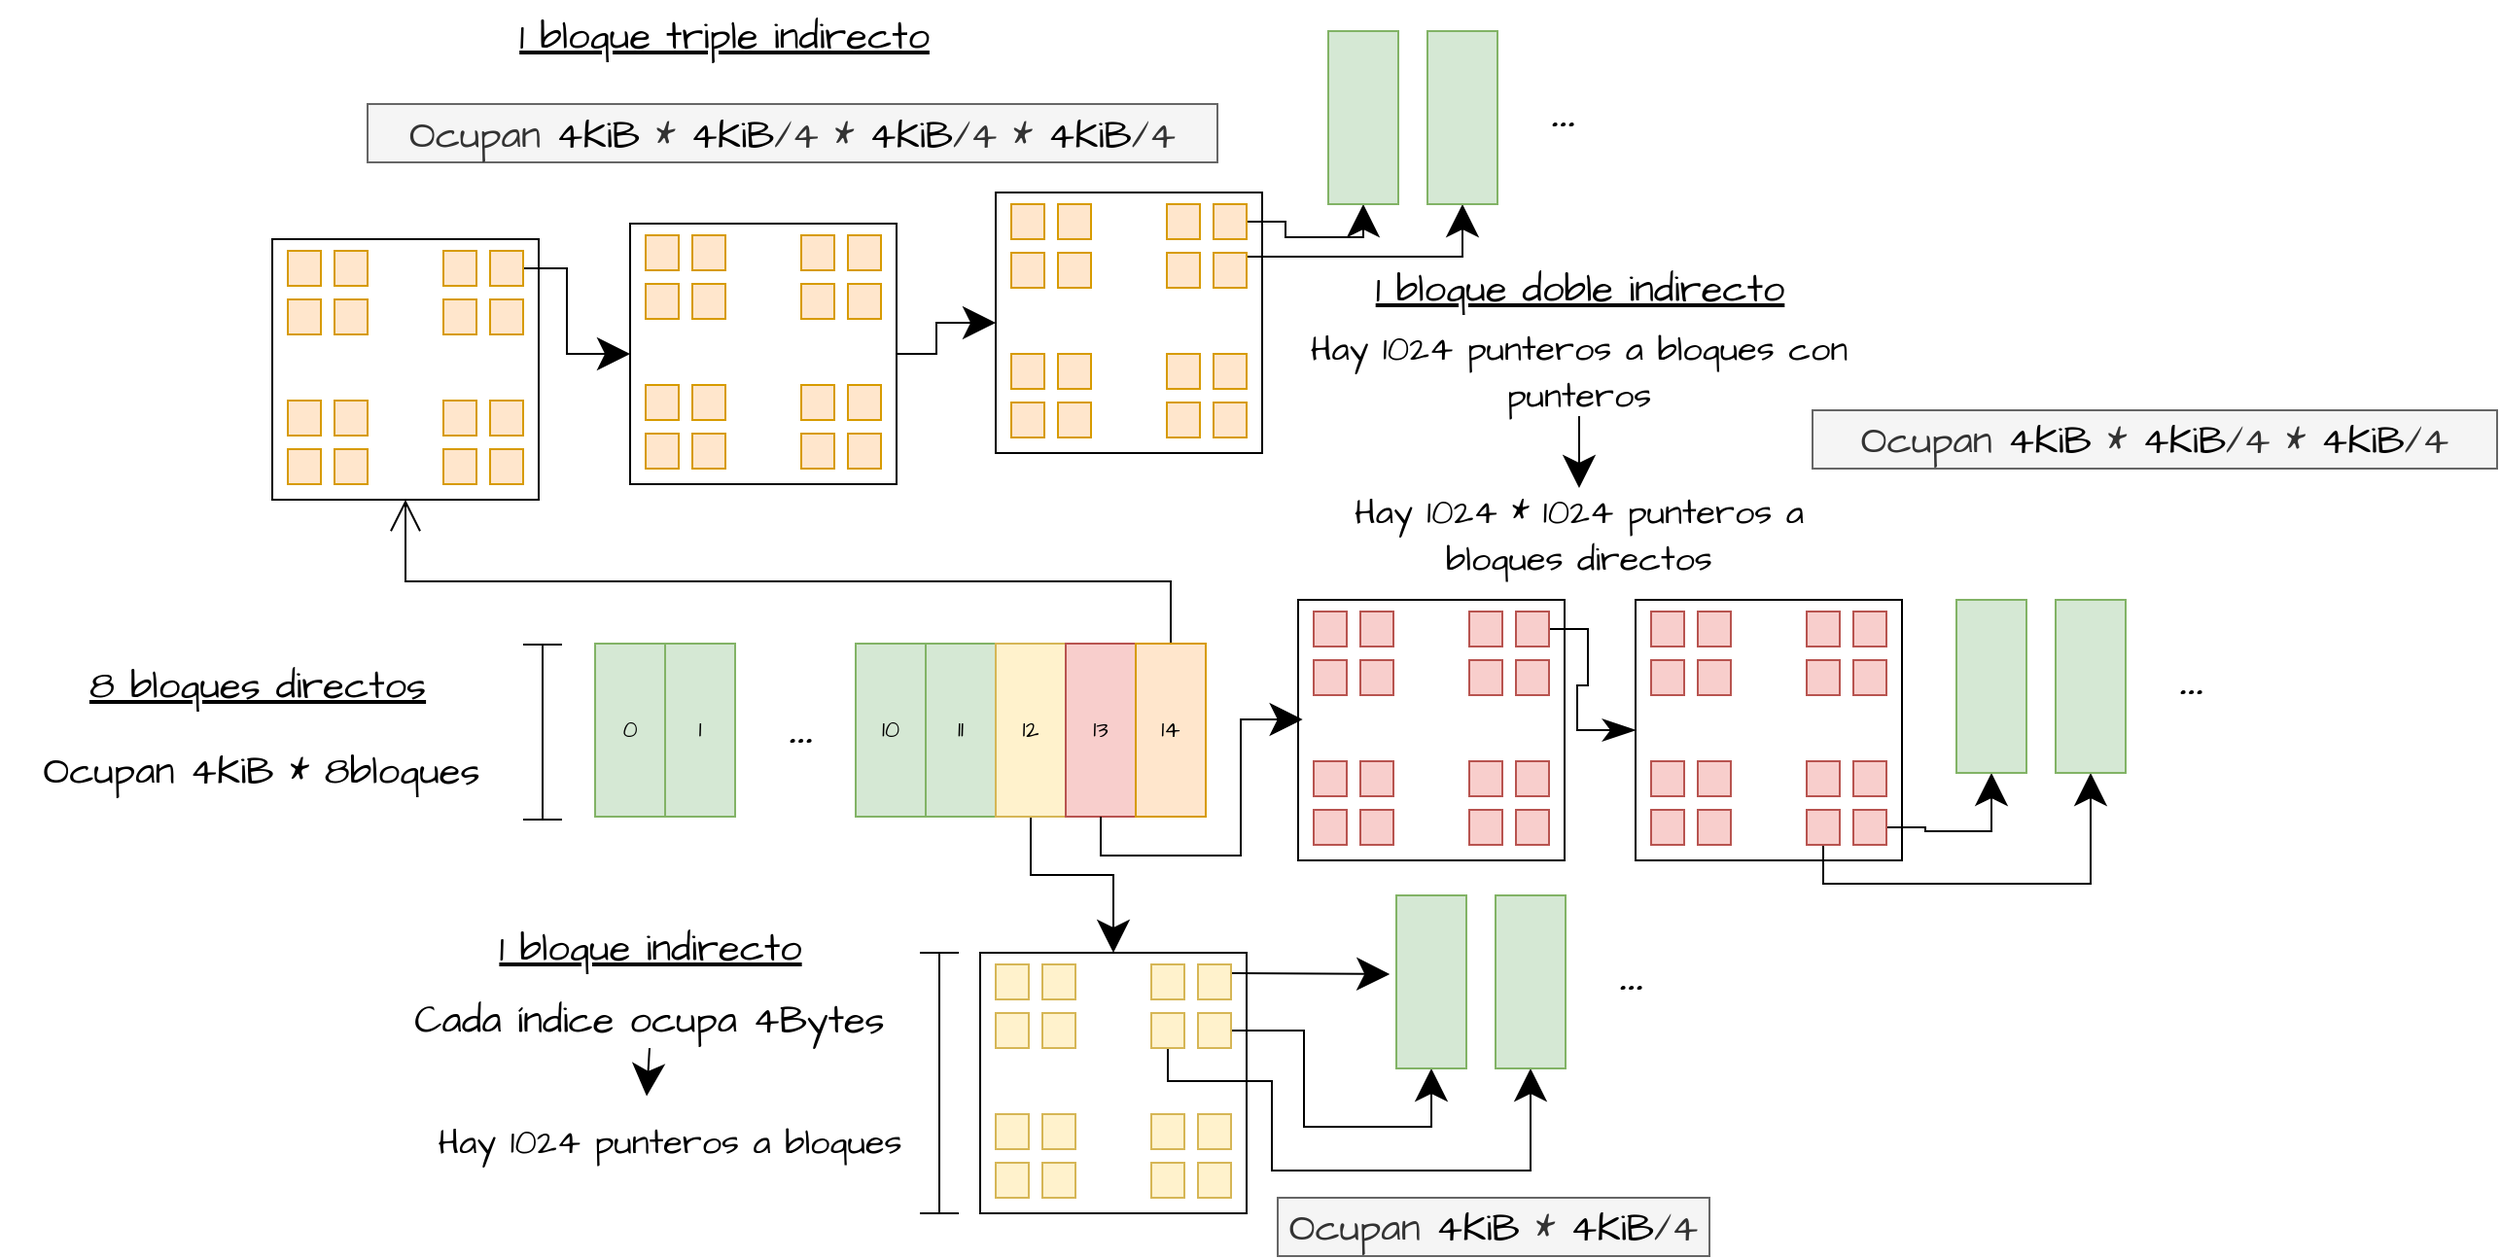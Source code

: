 <mxfile version="24.7.5" pages="2">
  <diagram name="Ejercicio 5" id="AMUdxNzO-PaFl3vCcC12">
    <mxGraphModel dx="2567" dy="1351" grid="0" gridSize="10" guides="1" tooltips="1" connect="1" arrows="1" fold="1" page="0" pageScale="1" pageWidth="827" pageHeight="1169" math="0" shadow="0">
      <root>
        <mxCell id="0" />
        <mxCell id="1" parent="0" />
        <mxCell id="Eus8tkyzNazN1YQX07Fc-33" value="" style="rounded=0;whiteSpace=wrap;html=1;fontFamily=Architects Daughter;fontSource=https%3A%2F%2Ffonts.googleapis.com%2Fcss%3Ffamily%3DArchitects%2BDaughter;" vertex="1" parent="1">
          <mxGeometry x="-47" y="156" width="137" height="134" as="geometry" />
        </mxCell>
        <mxCell id="Eus8tkyzNazN1YQX07Fc-1" value="0" style="rounded=0;whiteSpace=wrap;html=1;fontFamily=Architects Daughter;fontSource=https%3A%2F%2Ffonts.googleapis.com%2Fcss%3Ffamily%3DArchitects%2BDaughter;fillColor=#d5e8d4;strokeColor=#82b366;" vertex="1" parent="1">
          <mxGeometry x="-245" y="-3" width="36" height="89" as="geometry" />
        </mxCell>
        <mxCell id="Eus8tkyzNazN1YQX07Fc-3" value="1" style="rounded=0;whiteSpace=wrap;html=1;fontFamily=Architects Daughter;fontSource=https%3A%2F%2Ffonts.googleapis.com%2Fcss%3Ffamily%3DArchitects%2BDaughter;fillColor=#d5e8d4;strokeColor=#82b366;" vertex="1" parent="1">
          <mxGeometry x="-209" y="-3" width="36" height="89" as="geometry" />
        </mxCell>
        <mxCell id="Eus8tkyzNazN1YQX07Fc-5" value="&lt;font style=&quot;font-size: 30px;&quot;&gt;...&lt;/font&gt;" style="text;strokeColor=none;fillColor=none;html=1;align=center;verticalAlign=middle;whiteSpace=wrap;rounded=0;fontSize=20;fontFamily=Architects Daughter;fontSource=https%3A%2F%2Ffonts.googleapis.com%2Fcss%3Ffamily%3DArchitects%2BDaughter;" vertex="1" parent="1">
          <mxGeometry x="-169" y="23" width="60" height="30" as="geometry" />
        </mxCell>
        <mxCell id="Eus8tkyzNazN1YQX07Fc-6" value="10" style="rounded=0;whiteSpace=wrap;html=1;fontFamily=Architects Daughter;fontSource=https%3A%2F%2Ffonts.googleapis.com%2Fcss%3Ffamily%3DArchitects%2BDaughter;fillColor=#d5e8d4;strokeColor=#82b366;" vertex="1" parent="1">
          <mxGeometry x="-111" y="-3" width="36" height="89" as="geometry" />
        </mxCell>
        <mxCell id="Eus8tkyzNazN1YQX07Fc-7" value="11" style="rounded=0;whiteSpace=wrap;html=1;fontFamily=Architects Daughter;fontSource=https%3A%2F%2Ffonts.googleapis.com%2Fcss%3Ffamily%3DArchitects%2BDaughter;fillColor=#d5e8d4;strokeColor=#82b366;" vertex="1" parent="1">
          <mxGeometry x="-75" y="-3" width="36" height="89" as="geometry" />
        </mxCell>
        <mxCell id="Eus8tkyzNazN1YQX07Fc-8" value="" style="shape=crossbar;whiteSpace=wrap;html=1;rounded=1;fontFamily=Architects Daughter;fontSource=https%3A%2F%2Ffonts.googleapis.com%2Fcss%3Ffamily%3DArchitects%2BDaughter;rotation=-90;" vertex="1" parent="1">
          <mxGeometry x="-317" y="32.5" width="90" height="20" as="geometry" />
        </mxCell>
        <mxCell id="Eus8tkyzNazN1YQX07Fc-9" value="&lt;u&gt;8 bloques directos&lt;/u&gt;" style="text;html=1;align=center;verticalAlign=middle;resizable=0;points=[];autosize=1;strokeColor=none;fillColor=none;fontSize=20;fontFamily=Architects Daughter;fontSource=https%3A%2F%2Ffonts.googleapis.com%2Fcss%3Ffamily%3DArchitects%2BDaughter;" vertex="1" parent="1">
          <mxGeometry x="-515" y="-0.5" width="191" height="36" as="geometry" />
        </mxCell>
        <mxCell id="Eus8tkyzNazN1YQX07Fc-10" value="Ocupan 4KiB * 8bloques" style="text;strokeColor=none;fillColor=none;html=1;align=center;verticalAlign=middle;whiteSpace=wrap;rounded=0;fontSize=20;fontFamily=Architects Daughter;fontSource=https%3A%2F%2Ffonts.googleapis.com%2Fcss%3Ffamily%3DArchitects%2BDaughter;" vertex="1" parent="1">
          <mxGeometry x="-551" y="46.5" width="269" height="30" as="geometry" />
        </mxCell>
        <mxCell id="Eus8tkyzNazN1YQX07Fc-35" style="edgeStyle=orthogonalEdgeStyle;rounded=0;orthogonalLoop=1;jettySize=auto;html=1;exitX=0.5;exitY=1;exitDx=0;exitDy=0;entryX=0.5;entryY=0;entryDx=0;entryDy=0;fontFamily=Architects Daughter;fontSource=https%3A%2F%2Ffonts.googleapis.com%2Fcss%3Ffamily%3DArchitects%2BDaughter;fontSize=16;startSize=14;endArrow=classic;endSize=14;sourcePerimeterSpacing=8;targetPerimeterSpacing=8;endFill=1;" edge="1" parent="1" source="Eus8tkyzNazN1YQX07Fc-11" target="Eus8tkyzNazN1YQX07Fc-33">
          <mxGeometry relative="1" as="geometry" />
        </mxCell>
        <mxCell id="Eus8tkyzNazN1YQX07Fc-11" value="12" style="rounded=0;whiteSpace=wrap;html=1;fontFamily=Architects Daughter;fontSource=https%3A%2F%2Ffonts.googleapis.com%2Fcss%3Ffamily%3DArchitects%2BDaughter;fillColor=#fff2cc;strokeColor=#d6b656;" vertex="1" parent="1">
          <mxGeometry x="-39" y="-3" width="36" height="89" as="geometry" />
        </mxCell>
        <mxCell id="Eus8tkyzNazN1YQX07Fc-12" value="13" style="rounded=0;whiteSpace=wrap;html=1;fontFamily=Architects Daughter;fontSource=https%3A%2F%2Ffonts.googleapis.com%2Fcss%3Ffamily%3DArchitects%2BDaughter;fillColor=#f8cecc;strokeColor=#b85450;" vertex="1" parent="1">
          <mxGeometry x="-3" y="-3" width="36" height="89" as="geometry" />
        </mxCell>
        <mxCell id="RkDl92DsCVt6dnoj4KNg-56" style="edgeStyle=orthogonalEdgeStyle;rounded=0;orthogonalLoop=1;jettySize=auto;html=1;exitX=0.5;exitY=0;exitDx=0;exitDy=0;entryX=0.5;entryY=1;entryDx=0;entryDy=0;fontFamily=Architects Daughter;fontSource=https%3A%2F%2Ffonts.googleapis.com%2Fcss%3Ffamily%3DArchitects%2BDaughter;fontSize=16;startSize=14;endArrow=open;endSize=14;sourcePerimeterSpacing=8;targetPerimeterSpacing=8;" edge="1" parent="1" source="Eus8tkyzNazN1YQX07Fc-13" target="RkDl92DsCVt6dnoj4KNg-5">
          <mxGeometry relative="1" as="geometry" />
        </mxCell>
        <mxCell id="Eus8tkyzNazN1YQX07Fc-13" value="14" style="rounded=0;whiteSpace=wrap;html=1;fontFamily=Architects Daughter;fontSource=https%3A%2F%2Ffonts.googleapis.com%2Fcss%3Ffamily%3DArchitects%2BDaughter;fillColor=#ffe6cc;strokeColor=#d79b00;" vertex="1" parent="1">
          <mxGeometry x="33" y="-3" width="36" height="89" as="geometry" />
        </mxCell>
        <mxCell id="Eus8tkyzNazN1YQX07Fc-14" value="&lt;u&gt;1 bloque indirecto&lt;/u&gt;" style="text;html=1;align=center;verticalAlign=middle;resizable=0;points=[];autosize=1;strokeColor=none;fillColor=none;fontSize=20;fontFamily=Architects Daughter;fontSource=https%3A%2F%2Ffonts.googleapis.com%2Fcss%3Ffamily%3DArchitects%2BDaughter;" vertex="1" parent="1">
          <mxGeometry x="-304" y="135" width="174" height="36" as="geometry" />
        </mxCell>
        <mxCell id="Eus8tkyzNazN1YQX07Fc-15" value="&lt;u&gt;1 bloque doble indirecto&lt;/u&gt;" style="text;html=1;align=center;verticalAlign=middle;resizable=0;points=[];autosize=1;strokeColor=none;fillColor=none;fontSize=20;fontFamily=Architects Daughter;fontSource=https%3A%2F%2Ffonts.googleapis.com%2Fcss%3Ffamily%3DArchitects%2BDaughter;" vertex="1" parent="1">
          <mxGeometry x="147" y="-204" width="228" height="36" as="geometry" />
        </mxCell>
        <mxCell id="Eus8tkyzNazN1YQX07Fc-16" value="&lt;u&gt;1 bloque triple indirecto&lt;/u&gt;" style="text;html=1;align=center;verticalAlign=middle;resizable=0;points=[];autosize=1;strokeColor=none;fillColor=none;fontSize=20;fontFamily=Architects Daughter;fontSource=https%3A%2F%2Ffonts.googleapis.com%2Fcss%3Ffamily%3DArchitects%2BDaughter;" vertex="1" parent="1">
          <mxGeometry x="-293.5" y="-334" width="229" height="36" as="geometry" />
        </mxCell>
        <mxCell id="Eus8tkyzNazN1YQX07Fc-17" value="" style="rounded=0;whiteSpace=wrap;html=1;fontFamily=Architects Daughter;fontSource=https%3A%2F%2Ffonts.googleapis.com%2Fcss%3Ffamily%3DArchitects%2BDaughter;fillColor=#fff2cc;strokeColor=#d6b656;" vertex="1" parent="1">
          <mxGeometry x="-39" y="162" width="17" height="18" as="geometry" />
        </mxCell>
        <mxCell id="Eus8tkyzNazN1YQX07Fc-18" value="" style="rounded=0;whiteSpace=wrap;html=1;fontFamily=Architects Daughter;fontSource=https%3A%2F%2Ffonts.googleapis.com%2Fcss%3Ffamily%3DArchitects%2BDaughter;fillColor=#fff2cc;strokeColor=#d6b656;" vertex="1" parent="1">
          <mxGeometry x="-15" y="162" width="17" height="18" as="geometry" />
        </mxCell>
        <mxCell id="Eus8tkyzNazN1YQX07Fc-19" value="" style="rounded=0;whiteSpace=wrap;html=1;fontFamily=Architects Daughter;fontSource=https%3A%2F%2Ffonts.googleapis.com%2Fcss%3Ffamily%3DArchitects%2BDaughter;fillColor=#fff2cc;strokeColor=#d6b656;" vertex="1" parent="1">
          <mxGeometry x="-39" y="187" width="17" height="18" as="geometry" />
        </mxCell>
        <mxCell id="Eus8tkyzNazN1YQX07Fc-20" value="" style="rounded=0;whiteSpace=wrap;html=1;fontFamily=Architects Daughter;fontSource=https%3A%2F%2Ffonts.googleapis.com%2Fcss%3Ffamily%3DArchitects%2BDaughter;fillColor=#fff2cc;strokeColor=#d6b656;" vertex="1" parent="1">
          <mxGeometry x="-15" y="187" width="17" height="18" as="geometry" />
        </mxCell>
        <mxCell id="Eus8tkyzNazN1YQX07Fc-21" value="" style="rounded=0;whiteSpace=wrap;html=1;fontFamily=Architects Daughter;fontSource=https%3A%2F%2Ffonts.googleapis.com%2Fcss%3Ffamily%3DArchitects%2BDaughter;fillColor=#fff2cc;strokeColor=#d6b656;" vertex="1" parent="1">
          <mxGeometry x="-39" y="239" width="17" height="18" as="geometry" />
        </mxCell>
        <mxCell id="Eus8tkyzNazN1YQX07Fc-22" value="" style="rounded=0;whiteSpace=wrap;html=1;fontFamily=Architects Daughter;fontSource=https%3A%2F%2Ffonts.googleapis.com%2Fcss%3Ffamily%3DArchitects%2BDaughter;fillColor=#fff2cc;strokeColor=#d6b656;" vertex="1" parent="1">
          <mxGeometry x="-15" y="239" width="17" height="18" as="geometry" />
        </mxCell>
        <mxCell id="Eus8tkyzNazN1YQX07Fc-23" value="" style="rounded=0;whiteSpace=wrap;html=1;fontFamily=Architects Daughter;fontSource=https%3A%2F%2Ffonts.googleapis.com%2Fcss%3Ffamily%3DArchitects%2BDaughter;fillColor=#fff2cc;strokeColor=#d6b656;" vertex="1" parent="1">
          <mxGeometry x="-39" y="264" width="17" height="18" as="geometry" />
        </mxCell>
        <mxCell id="Eus8tkyzNazN1YQX07Fc-24" value="" style="rounded=0;whiteSpace=wrap;html=1;fontFamily=Architects Daughter;fontSource=https%3A%2F%2Ffonts.googleapis.com%2Fcss%3Ffamily%3DArchitects%2BDaughter;fillColor=#fff2cc;strokeColor=#d6b656;" vertex="1" parent="1">
          <mxGeometry x="-15" y="264" width="17" height="18" as="geometry" />
        </mxCell>
        <mxCell id="Eus8tkyzNazN1YQX07Fc-25" value="" style="rounded=0;whiteSpace=wrap;html=1;fontFamily=Architects Daughter;fontSource=https%3A%2F%2Ffonts.googleapis.com%2Fcss%3Ffamily%3DArchitects%2BDaughter;fillColor=#fff2cc;strokeColor=#d6b656;" vertex="1" parent="1">
          <mxGeometry x="41" y="162" width="17" height="18" as="geometry" />
        </mxCell>
        <mxCell id="Eus8tkyzNazN1YQX07Fc-36" style="edgeStyle=none;curved=1;rounded=0;orthogonalLoop=1;jettySize=auto;html=1;exitX=1;exitY=0.25;exitDx=0;exitDy=0;fontFamily=Architects Daughter;fontSource=https%3A%2F%2Ffonts.googleapis.com%2Fcss%3Ffamily%3DArchitects%2BDaughter;fontSize=16;startSize=14;endArrow=classic;endSize=14;sourcePerimeterSpacing=8;targetPerimeterSpacing=8;endFill=1;" edge="1" parent="1" source="Eus8tkyzNazN1YQX07Fc-26">
          <mxGeometry relative="1" as="geometry">
            <mxPoint x="163.6" y="167" as="targetPoint" />
          </mxGeometry>
        </mxCell>
        <mxCell id="Eus8tkyzNazN1YQX07Fc-26" value="" style="rounded=0;whiteSpace=wrap;html=1;fontFamily=Architects Daughter;fontSource=https%3A%2F%2Ffonts.googleapis.com%2Fcss%3Ffamily%3DArchitects%2BDaughter;fillColor=#fff2cc;strokeColor=#d6b656;" vertex="1" parent="1">
          <mxGeometry x="65" y="162" width="17" height="18" as="geometry" />
        </mxCell>
        <mxCell id="Eus8tkyzNazN1YQX07Fc-42" style="edgeStyle=orthogonalEdgeStyle;rounded=0;orthogonalLoop=1;jettySize=auto;html=1;exitX=0.5;exitY=1;exitDx=0;exitDy=0;entryX=0.5;entryY=1;entryDx=0;entryDy=0;fontFamily=Architects Daughter;fontSource=https%3A%2F%2Ffonts.googleapis.com%2Fcss%3Ffamily%3DArchitects%2BDaughter;fontSize=16;startSize=14;endArrow=classic;endSize=14;sourcePerimeterSpacing=8;targetPerimeterSpacing=8;endFill=1;" edge="1" parent="1" source="Eus8tkyzNazN1YQX07Fc-27" target="Eus8tkyzNazN1YQX07Fc-38">
          <mxGeometry relative="1" as="geometry">
            <Array as="points">
              <mxPoint x="50" y="222" />
              <mxPoint x="103" y="222" />
              <mxPoint x="103" y="268" />
              <mxPoint x="236" y="268" />
            </Array>
          </mxGeometry>
        </mxCell>
        <mxCell id="Eus8tkyzNazN1YQX07Fc-27" value="" style="rounded=0;whiteSpace=wrap;html=1;fontFamily=Architects Daughter;fontSource=https%3A%2F%2Ffonts.googleapis.com%2Fcss%3Ffamily%3DArchitects%2BDaughter;fillColor=#fff2cc;strokeColor=#d6b656;" vertex="1" parent="1">
          <mxGeometry x="41" y="187" width="17" height="18" as="geometry" />
        </mxCell>
        <mxCell id="Eus8tkyzNazN1YQX07Fc-41" style="edgeStyle=orthogonalEdgeStyle;rounded=0;orthogonalLoop=1;jettySize=auto;html=1;exitX=1;exitY=0.5;exitDx=0;exitDy=0;entryX=0.5;entryY=1;entryDx=0;entryDy=0;fontFamily=Architects Daughter;fontSource=https%3A%2F%2Ffonts.googleapis.com%2Fcss%3Ffamily%3DArchitects%2BDaughter;fontSize=16;startSize=14;endArrow=classic;endSize=14;sourcePerimeterSpacing=8;targetPerimeterSpacing=8;endFill=1;" edge="1" parent="1" source="Eus8tkyzNazN1YQX07Fc-28" target="Eus8tkyzNazN1YQX07Fc-37">
          <mxGeometry relative="1" as="geometry" />
        </mxCell>
        <mxCell id="Eus8tkyzNazN1YQX07Fc-28" value="" style="rounded=0;whiteSpace=wrap;html=1;fontFamily=Architects Daughter;fontSource=https%3A%2F%2Ffonts.googleapis.com%2Fcss%3Ffamily%3DArchitects%2BDaughter;fillColor=#fff2cc;strokeColor=#d6b656;" vertex="1" parent="1">
          <mxGeometry x="65" y="187" width="17" height="18" as="geometry" />
        </mxCell>
        <mxCell id="Eus8tkyzNazN1YQX07Fc-29" value="" style="rounded=0;whiteSpace=wrap;html=1;fontFamily=Architects Daughter;fontSource=https%3A%2F%2Ffonts.googleapis.com%2Fcss%3Ffamily%3DArchitects%2BDaughter;fillColor=#fff2cc;strokeColor=#d6b656;" vertex="1" parent="1">
          <mxGeometry x="41" y="239" width="17" height="18" as="geometry" />
        </mxCell>
        <mxCell id="Eus8tkyzNazN1YQX07Fc-30" value="" style="rounded=0;whiteSpace=wrap;html=1;fontFamily=Architects Daughter;fontSource=https%3A%2F%2Ffonts.googleapis.com%2Fcss%3Ffamily%3DArchitects%2BDaughter;fillColor=#fff2cc;strokeColor=#d6b656;" vertex="1" parent="1">
          <mxGeometry x="65" y="239" width="17" height="18" as="geometry" />
        </mxCell>
        <mxCell id="Eus8tkyzNazN1YQX07Fc-31" value="" style="rounded=0;whiteSpace=wrap;html=1;fontFamily=Architects Daughter;fontSource=https%3A%2F%2Ffonts.googleapis.com%2Fcss%3Ffamily%3DArchitects%2BDaughter;fillColor=#fff2cc;strokeColor=#d6b656;" vertex="1" parent="1">
          <mxGeometry x="41" y="264" width="17" height="18" as="geometry" />
        </mxCell>
        <mxCell id="Eus8tkyzNazN1YQX07Fc-32" value="" style="rounded=0;whiteSpace=wrap;html=1;fontFamily=Architects Daughter;fontSource=https%3A%2F%2Ffonts.googleapis.com%2Fcss%3Ffamily%3DArchitects%2BDaughter;fillColor=#fff2cc;strokeColor=#d6b656;" vertex="1" parent="1">
          <mxGeometry x="65" y="264" width="17" height="18" as="geometry" />
        </mxCell>
        <mxCell id="Eus8tkyzNazN1YQX07Fc-37" value="" style="rounded=0;whiteSpace=wrap;html=1;fontFamily=Architects Daughter;fontSource=https%3A%2F%2Ffonts.googleapis.com%2Fcss%3Ffamily%3DArchitects%2BDaughter;fillColor=#d5e8d4;strokeColor=#82b366;" vertex="1" parent="1">
          <mxGeometry x="167" y="126.5" width="36" height="89" as="geometry" />
        </mxCell>
        <mxCell id="Eus8tkyzNazN1YQX07Fc-38" value="" style="rounded=0;whiteSpace=wrap;html=1;fontFamily=Architects Daughter;fontSource=https%3A%2F%2Ffonts.googleapis.com%2Fcss%3Ffamily%3DArchitects%2BDaughter;fillColor=#d5e8d4;strokeColor=#82b366;" vertex="1" parent="1">
          <mxGeometry x="218" y="126.5" width="36" height="89" as="geometry" />
        </mxCell>
        <mxCell id="Eus8tkyzNazN1YQX07Fc-43" value="&lt;font style=&quot;font-size: 30px;&quot;&gt;...&lt;/font&gt;" style="text;strokeColor=none;fillColor=none;html=1;align=center;verticalAlign=middle;whiteSpace=wrap;rounded=0;fontSize=20;fontFamily=Architects Daughter;fontSource=https%3A%2F%2Ffonts.googleapis.com%2Fcss%3Ffamily%3DArchitects%2BDaughter;" vertex="1" parent="1">
          <mxGeometry x="258" y="150" width="60" height="30" as="geometry" />
        </mxCell>
        <mxCell id="Eus8tkyzNazN1YQX07Fc-44" value="" style="shape=crossbar;whiteSpace=wrap;html=1;rounded=1;fontFamily=Architects Daughter;fontSource=https%3A%2F%2Ffonts.googleapis.com%2Fcss%3Ffamily%3DArchitects%2BDaughter;rotation=90;" vertex="1" parent="1">
          <mxGeometry x="-135" y="213" width="134" height="20" as="geometry" />
        </mxCell>
        <mxCell id="Eus8tkyzNazN1YQX07Fc-46" value="Cada índice ocupa 4Bytes" style="text;strokeColor=none;fillColor=none;html=1;align=center;verticalAlign=middle;whiteSpace=wrap;rounded=0;fontSize=20;fontFamily=Architects Daughter;fontSource=https%3A%2F%2Ffonts.googleapis.com%2Fcss%3Ffamily%3DArchitects%2BDaughter;" vertex="1" parent="1">
          <mxGeometry x="-358" y="175" width="282" height="30" as="geometry" />
        </mxCell>
        <mxCell id="Eus8tkyzNazN1YQX07Fc-47" value="&lt;font style=&quot;font-size: 18px;&quot;&gt;Hay 1024 punteros a bloques&lt;/font&gt;" style="text;strokeColor=none;fillColor=none;html=1;align=center;verticalAlign=middle;whiteSpace=wrap;rounded=0;fontSize=20;fontFamily=Architects Daughter;fontSource=https%3A%2F%2Ffonts.googleapis.com%2Fcss%3Ffamily%3DArchitects%2BDaughter;" vertex="1" parent="1">
          <mxGeometry x="-364" y="237" width="315" height="30" as="geometry" />
        </mxCell>
        <mxCell id="Eus8tkyzNazN1YQX07Fc-49" style="edgeStyle=none;curved=1;rounded=0;orthogonalLoop=1;jettySize=auto;html=1;exitX=0.5;exitY=1;exitDx=0;exitDy=0;entryX=0.462;entryY=-0.24;entryDx=0;entryDy=0;entryPerimeter=0;fontFamily=Architects Daughter;fontSource=https%3A%2F%2Ffonts.googleapis.com%2Fcss%3Ffamily%3DArchitects%2BDaughter;fontSize=16;startSize=14;endArrow=classic;endSize=14;sourcePerimeterSpacing=8;targetPerimeterSpacing=8;endFill=1;" edge="1" parent="1" source="Eus8tkyzNazN1YQX07Fc-46" target="Eus8tkyzNazN1YQX07Fc-47">
          <mxGeometry relative="1" as="geometry" />
        </mxCell>
        <mxCell id="Eus8tkyzNazN1YQX07Fc-50" value="Ocupan&amp;nbsp;&lt;span style=&quot;color: rgb(0, 0, 0);&quot;&gt;4KiB&lt;/span&gt;&amp;nbsp;*&amp;nbsp;&lt;span style=&quot;color: rgb(0, 0, 0);&quot;&gt;4KiB&lt;/span&gt;/4" style="text;html=1;align=center;verticalAlign=middle;whiteSpace=wrap;rounded=0;fontSize=20;fontFamily=Architects Daughter;fontSource=https%3A%2F%2Ffonts.googleapis.com%2Fcss%3Ffamily%3DArchitects%2BDaughter;fillColor=#f5f5f5;fontColor=#333333;strokeColor=#666666;" vertex="1" parent="1">
          <mxGeometry x="106" y="282" width="222" height="30" as="geometry" />
        </mxCell>
        <mxCell id="Eus8tkyzNazN1YQX07Fc-52" value="" style="rounded=0;whiteSpace=wrap;html=1;fontFamily=Architects Daughter;fontSource=https%3A%2F%2Ffonts.googleapis.com%2Fcss%3Ffamily%3DArchitects%2BDaughter;" vertex="1" parent="1">
          <mxGeometry x="116.5" y="-25.5" width="137" height="134" as="geometry" />
        </mxCell>
        <mxCell id="Eus8tkyzNazN1YQX07Fc-53" value="" style="rounded=0;whiteSpace=wrap;html=1;fontFamily=Architects Daughter;fontSource=https%3A%2F%2Ffonts.googleapis.com%2Fcss%3Ffamily%3DArchitects%2BDaughter;fillColor=#f8cecc;strokeColor=#b85450;" vertex="1" parent="1">
          <mxGeometry x="124.5" y="-19.5" width="17" height="18" as="geometry" />
        </mxCell>
        <mxCell id="Eus8tkyzNazN1YQX07Fc-54" value="" style="rounded=0;whiteSpace=wrap;html=1;fontFamily=Architects Daughter;fontSource=https%3A%2F%2Ffonts.googleapis.com%2Fcss%3Ffamily%3DArchitects%2BDaughter;fillColor=#f8cecc;strokeColor=#b85450;" vertex="1" parent="1">
          <mxGeometry x="148.5" y="-19.5" width="17" height="18" as="geometry" />
        </mxCell>
        <mxCell id="Eus8tkyzNazN1YQX07Fc-55" value="" style="rounded=0;whiteSpace=wrap;html=1;fontFamily=Architects Daughter;fontSource=https%3A%2F%2Ffonts.googleapis.com%2Fcss%3Ffamily%3DArchitects%2BDaughter;fillColor=#f8cecc;strokeColor=#b85450;" vertex="1" parent="1">
          <mxGeometry x="124.5" y="5.5" width="17" height="18" as="geometry" />
        </mxCell>
        <mxCell id="Eus8tkyzNazN1YQX07Fc-56" value="" style="rounded=0;whiteSpace=wrap;html=1;fontFamily=Architects Daughter;fontSource=https%3A%2F%2Ffonts.googleapis.com%2Fcss%3Ffamily%3DArchitects%2BDaughter;fillColor=#f8cecc;strokeColor=#b85450;" vertex="1" parent="1">
          <mxGeometry x="148.5" y="5.5" width="17" height="18" as="geometry" />
        </mxCell>
        <mxCell id="Eus8tkyzNazN1YQX07Fc-57" value="" style="rounded=0;whiteSpace=wrap;html=1;fontFamily=Architects Daughter;fontSource=https%3A%2F%2Ffonts.googleapis.com%2Fcss%3Ffamily%3DArchitects%2BDaughter;fillColor=#f8cecc;strokeColor=#b85450;" vertex="1" parent="1">
          <mxGeometry x="124.5" y="57.5" width="17" height="18" as="geometry" />
        </mxCell>
        <mxCell id="Eus8tkyzNazN1YQX07Fc-58" value="" style="rounded=0;whiteSpace=wrap;html=1;fontFamily=Architects Daughter;fontSource=https%3A%2F%2Ffonts.googleapis.com%2Fcss%3Ffamily%3DArchitects%2BDaughter;fillColor=#f8cecc;strokeColor=#b85450;" vertex="1" parent="1">
          <mxGeometry x="148.5" y="57.5" width="17" height="18" as="geometry" />
        </mxCell>
        <mxCell id="Eus8tkyzNazN1YQX07Fc-59" value="" style="rounded=0;whiteSpace=wrap;html=1;fontFamily=Architects Daughter;fontSource=https%3A%2F%2Ffonts.googleapis.com%2Fcss%3Ffamily%3DArchitects%2BDaughter;fillColor=#f8cecc;strokeColor=#b85450;" vertex="1" parent="1">
          <mxGeometry x="124.5" y="82.5" width="17" height="18" as="geometry" />
        </mxCell>
        <mxCell id="Eus8tkyzNazN1YQX07Fc-60" value="" style="rounded=0;whiteSpace=wrap;html=1;fontFamily=Architects Daughter;fontSource=https%3A%2F%2Ffonts.googleapis.com%2Fcss%3Ffamily%3DArchitects%2BDaughter;fillColor=#f8cecc;strokeColor=#b85450;" vertex="1" parent="1">
          <mxGeometry x="148.5" y="82.5" width="17" height="18" as="geometry" />
        </mxCell>
        <mxCell id="Eus8tkyzNazN1YQX07Fc-61" value="" style="rounded=0;whiteSpace=wrap;html=1;fontFamily=Architects Daughter;fontSource=https%3A%2F%2Ffonts.googleapis.com%2Fcss%3Ffamily%3DArchitects%2BDaughter;fillColor=#f8cecc;strokeColor=#b85450;" vertex="1" parent="1">
          <mxGeometry x="204.5" y="-19.5" width="17" height="18" as="geometry" />
        </mxCell>
        <mxCell id="RkDl92DsCVt6dnoj4KNg-58" style="edgeStyle=orthogonalEdgeStyle;rounded=0;orthogonalLoop=1;jettySize=auto;html=1;exitX=1;exitY=0.5;exitDx=0;exitDy=0;entryX=0;entryY=0.5;entryDx=0;entryDy=0;fontFamily=Architects Daughter;fontSource=https%3A%2F%2Ffonts.googleapis.com%2Fcss%3Ffamily%3DArchitects%2BDaughter;fontSize=16;startSize=14;endArrow=classicThin;endSize=14;sourcePerimeterSpacing=8;targetPerimeterSpacing=8;endFill=1;" edge="1" parent="1" source="Eus8tkyzNazN1YQX07Fc-62" target="Eus8tkyzNazN1YQX07Fc-69">
          <mxGeometry relative="1" as="geometry" />
        </mxCell>
        <mxCell id="Eus8tkyzNazN1YQX07Fc-62" value="" style="rounded=0;whiteSpace=wrap;html=1;fontFamily=Architects Daughter;fontSource=https%3A%2F%2Ffonts.googleapis.com%2Fcss%3Ffamily%3DArchitects%2BDaughter;fillColor=#f8cecc;strokeColor=#b85450;" vertex="1" parent="1">
          <mxGeometry x="228.5" y="-19.5" width="17" height="18" as="geometry" />
        </mxCell>
        <mxCell id="Eus8tkyzNazN1YQX07Fc-63" value="" style="rounded=0;whiteSpace=wrap;html=1;fontFamily=Architects Daughter;fontSource=https%3A%2F%2Ffonts.googleapis.com%2Fcss%3Ffamily%3DArchitects%2BDaughter;fillColor=#f8cecc;strokeColor=#b85450;" vertex="1" parent="1">
          <mxGeometry x="204.5" y="5.5" width="17" height="18" as="geometry" />
        </mxCell>
        <mxCell id="Eus8tkyzNazN1YQX07Fc-64" value="" style="rounded=0;whiteSpace=wrap;html=1;fontFamily=Architects Daughter;fontSource=https%3A%2F%2Ffonts.googleapis.com%2Fcss%3Ffamily%3DArchitects%2BDaughter;fillColor=#f8cecc;strokeColor=#b85450;" vertex="1" parent="1">
          <mxGeometry x="228.5" y="5.5" width="17" height="18" as="geometry" />
        </mxCell>
        <mxCell id="Eus8tkyzNazN1YQX07Fc-65" value="" style="rounded=0;whiteSpace=wrap;html=1;fontFamily=Architects Daughter;fontSource=https%3A%2F%2Ffonts.googleapis.com%2Fcss%3Ffamily%3DArchitects%2BDaughter;fillColor=#f8cecc;strokeColor=#b85450;" vertex="1" parent="1">
          <mxGeometry x="204.5" y="57.5" width="17" height="18" as="geometry" />
        </mxCell>
        <mxCell id="Eus8tkyzNazN1YQX07Fc-66" value="" style="rounded=0;whiteSpace=wrap;html=1;fontFamily=Architects Daughter;fontSource=https%3A%2F%2Ffonts.googleapis.com%2Fcss%3Ffamily%3DArchitects%2BDaughter;fillColor=#f8cecc;strokeColor=#b85450;" vertex="1" parent="1">
          <mxGeometry x="228.5" y="57.5" width="17" height="18" as="geometry" />
        </mxCell>
        <mxCell id="Eus8tkyzNazN1YQX07Fc-67" value="" style="rounded=0;whiteSpace=wrap;html=1;fontFamily=Architects Daughter;fontSource=https%3A%2F%2Ffonts.googleapis.com%2Fcss%3Ffamily%3DArchitects%2BDaughter;fillColor=#f8cecc;strokeColor=#b85450;" vertex="1" parent="1">
          <mxGeometry x="204.5" y="82.5" width="17" height="18" as="geometry" />
        </mxCell>
        <mxCell id="Eus8tkyzNazN1YQX07Fc-68" value="" style="rounded=0;whiteSpace=wrap;html=1;fontFamily=Architects Daughter;fontSource=https%3A%2F%2Ffonts.googleapis.com%2Fcss%3Ffamily%3DArchitects%2BDaughter;fillColor=#f8cecc;strokeColor=#b85450;" vertex="1" parent="1">
          <mxGeometry x="228.5" y="82.5" width="17" height="18" as="geometry" />
        </mxCell>
        <mxCell id="Eus8tkyzNazN1YQX07Fc-69" value="" style="rounded=0;whiteSpace=wrap;html=1;fontFamily=Architects Daughter;fontSource=https%3A%2F%2Ffonts.googleapis.com%2Fcss%3Ffamily%3DArchitects%2BDaughter;" vertex="1" parent="1">
          <mxGeometry x="290" y="-25.5" width="137" height="134" as="geometry" />
        </mxCell>
        <mxCell id="Eus8tkyzNazN1YQX07Fc-70" value="" style="rounded=0;whiteSpace=wrap;html=1;fontFamily=Architects Daughter;fontSource=https%3A%2F%2Ffonts.googleapis.com%2Fcss%3Ffamily%3DArchitects%2BDaughter;fillColor=#f8cecc;strokeColor=#b85450;" vertex="1" parent="1">
          <mxGeometry x="298" y="-19.5" width="17" height="18" as="geometry" />
        </mxCell>
        <mxCell id="Eus8tkyzNazN1YQX07Fc-71" value="" style="rounded=0;whiteSpace=wrap;html=1;fontFamily=Architects Daughter;fontSource=https%3A%2F%2Ffonts.googleapis.com%2Fcss%3Ffamily%3DArchitects%2BDaughter;fillColor=#f8cecc;strokeColor=#b85450;" vertex="1" parent="1">
          <mxGeometry x="322" y="-19.5" width="17" height="18" as="geometry" />
        </mxCell>
        <mxCell id="Eus8tkyzNazN1YQX07Fc-72" value="" style="rounded=0;whiteSpace=wrap;html=1;fontFamily=Architects Daughter;fontSource=https%3A%2F%2Ffonts.googleapis.com%2Fcss%3Ffamily%3DArchitects%2BDaughter;fillColor=#f8cecc;strokeColor=#b85450;" vertex="1" parent="1">
          <mxGeometry x="298" y="5.5" width="17" height="18" as="geometry" />
        </mxCell>
        <mxCell id="Eus8tkyzNazN1YQX07Fc-73" value="" style="rounded=0;whiteSpace=wrap;html=1;fontFamily=Architects Daughter;fontSource=https%3A%2F%2Ffonts.googleapis.com%2Fcss%3Ffamily%3DArchitects%2BDaughter;fillColor=#f8cecc;strokeColor=#b85450;" vertex="1" parent="1">
          <mxGeometry x="322" y="5.5" width="17" height="18" as="geometry" />
        </mxCell>
        <mxCell id="Eus8tkyzNazN1YQX07Fc-74" value="" style="rounded=0;whiteSpace=wrap;html=1;fontFamily=Architects Daughter;fontSource=https%3A%2F%2Ffonts.googleapis.com%2Fcss%3Ffamily%3DArchitects%2BDaughter;fillColor=#f8cecc;strokeColor=#b85450;" vertex="1" parent="1">
          <mxGeometry x="298" y="57.5" width="17" height="18" as="geometry" />
        </mxCell>
        <mxCell id="Eus8tkyzNazN1YQX07Fc-75" value="" style="rounded=0;whiteSpace=wrap;html=1;fontFamily=Architects Daughter;fontSource=https%3A%2F%2Ffonts.googleapis.com%2Fcss%3Ffamily%3DArchitects%2BDaughter;fillColor=#f8cecc;strokeColor=#b85450;" vertex="1" parent="1">
          <mxGeometry x="322" y="57.5" width="17" height="18" as="geometry" />
        </mxCell>
        <mxCell id="Eus8tkyzNazN1YQX07Fc-76" value="" style="rounded=0;whiteSpace=wrap;html=1;fontFamily=Architects Daughter;fontSource=https%3A%2F%2Ffonts.googleapis.com%2Fcss%3Ffamily%3DArchitects%2BDaughter;fillColor=#f8cecc;strokeColor=#b85450;" vertex="1" parent="1">
          <mxGeometry x="298" y="82.5" width="17" height="18" as="geometry" />
        </mxCell>
        <mxCell id="Eus8tkyzNazN1YQX07Fc-77" value="" style="rounded=0;whiteSpace=wrap;html=1;fontFamily=Architects Daughter;fontSource=https%3A%2F%2Ffonts.googleapis.com%2Fcss%3Ffamily%3DArchitects%2BDaughter;fillColor=#f8cecc;strokeColor=#b85450;" vertex="1" parent="1">
          <mxGeometry x="322" y="82.5" width="17" height="18" as="geometry" />
        </mxCell>
        <mxCell id="Eus8tkyzNazN1YQX07Fc-78" value="" style="rounded=0;whiteSpace=wrap;html=1;fontFamily=Architects Daughter;fontSource=https%3A%2F%2Ffonts.googleapis.com%2Fcss%3Ffamily%3DArchitects%2BDaughter;fillColor=#f8cecc;strokeColor=#b85450;" vertex="1" parent="1">
          <mxGeometry x="378" y="-19.5" width="17" height="18" as="geometry" />
        </mxCell>
        <mxCell id="Eus8tkyzNazN1YQX07Fc-79" value="" style="rounded=0;whiteSpace=wrap;html=1;fontFamily=Architects Daughter;fontSource=https%3A%2F%2Ffonts.googleapis.com%2Fcss%3Ffamily%3DArchitects%2BDaughter;fillColor=#f8cecc;strokeColor=#b85450;" vertex="1" parent="1">
          <mxGeometry x="402" y="-19.5" width="17" height="18" as="geometry" />
        </mxCell>
        <mxCell id="Eus8tkyzNazN1YQX07Fc-80" value="" style="rounded=0;whiteSpace=wrap;html=1;fontFamily=Architects Daughter;fontSource=https%3A%2F%2Ffonts.googleapis.com%2Fcss%3Ffamily%3DArchitects%2BDaughter;fillColor=#f8cecc;strokeColor=#b85450;" vertex="1" parent="1">
          <mxGeometry x="378" y="5.5" width="17" height="18" as="geometry" />
        </mxCell>
        <mxCell id="Eus8tkyzNazN1YQX07Fc-81" value="" style="rounded=0;whiteSpace=wrap;html=1;fontFamily=Architects Daughter;fontSource=https%3A%2F%2Ffonts.googleapis.com%2Fcss%3Ffamily%3DArchitects%2BDaughter;fillColor=#f8cecc;strokeColor=#b85450;" vertex="1" parent="1">
          <mxGeometry x="402" y="5.5" width="17" height="18" as="geometry" />
        </mxCell>
        <mxCell id="Eus8tkyzNazN1YQX07Fc-82" value="" style="rounded=0;whiteSpace=wrap;html=1;fontFamily=Architects Daughter;fontSource=https%3A%2F%2Ffonts.googleapis.com%2Fcss%3Ffamily%3DArchitects%2BDaughter;fillColor=#f8cecc;strokeColor=#b85450;" vertex="1" parent="1">
          <mxGeometry x="378" y="57.5" width="17" height="18" as="geometry" />
        </mxCell>
        <mxCell id="Eus8tkyzNazN1YQX07Fc-83" value="" style="rounded=0;whiteSpace=wrap;html=1;fontFamily=Architects Daughter;fontSource=https%3A%2F%2Ffonts.googleapis.com%2Fcss%3Ffamily%3DArchitects%2BDaughter;fillColor=#f8cecc;strokeColor=#b85450;" vertex="1" parent="1">
          <mxGeometry x="402" y="57.5" width="17" height="18" as="geometry" />
        </mxCell>
        <mxCell id="Eus8tkyzNazN1YQX07Fc-91" style="edgeStyle=orthogonalEdgeStyle;rounded=0;orthogonalLoop=1;jettySize=auto;html=1;exitX=0.5;exitY=1;exitDx=0;exitDy=0;entryX=0.5;entryY=1;entryDx=0;entryDy=0;fontFamily=Architects Daughter;fontSource=https%3A%2F%2Ffonts.googleapis.com%2Fcss%3Ffamily%3DArchitects%2BDaughter;fontSize=16;startSize=14;endArrow=classic;endSize=14;sourcePerimeterSpacing=8;targetPerimeterSpacing=8;endFill=1;" edge="1" parent="1" source="Eus8tkyzNazN1YQX07Fc-84" target="Eus8tkyzNazN1YQX07Fc-87">
          <mxGeometry relative="1" as="geometry" />
        </mxCell>
        <mxCell id="Eus8tkyzNazN1YQX07Fc-84" value="" style="rounded=0;whiteSpace=wrap;html=1;fontFamily=Architects Daughter;fontSource=https%3A%2F%2Ffonts.googleapis.com%2Fcss%3Ffamily%3DArchitects%2BDaughter;fillColor=#f8cecc;strokeColor=#b85450;" vertex="1" parent="1">
          <mxGeometry x="378" y="82.5" width="17" height="18" as="geometry" />
        </mxCell>
        <mxCell id="Eus8tkyzNazN1YQX07Fc-90" style="edgeStyle=orthogonalEdgeStyle;rounded=0;orthogonalLoop=1;jettySize=auto;html=1;exitX=1;exitY=0.5;exitDx=0;exitDy=0;entryX=0.5;entryY=1;entryDx=0;entryDy=0;fontFamily=Architects Daughter;fontSource=https%3A%2F%2Ffonts.googleapis.com%2Fcss%3Ffamily%3DArchitects%2BDaughter;fontSize=16;startSize=14;endArrow=classic;endSize=14;sourcePerimeterSpacing=8;targetPerimeterSpacing=8;endFill=1;" edge="1" parent="1" source="Eus8tkyzNazN1YQX07Fc-85" target="Eus8tkyzNazN1YQX07Fc-86">
          <mxGeometry relative="1" as="geometry" />
        </mxCell>
        <mxCell id="Eus8tkyzNazN1YQX07Fc-85" value="" style="rounded=0;whiteSpace=wrap;html=1;fontFamily=Architects Daughter;fontSource=https%3A%2F%2Ffonts.googleapis.com%2Fcss%3Ffamily%3DArchitects%2BDaughter;fillColor=#f8cecc;strokeColor=#b85450;" vertex="1" parent="1">
          <mxGeometry x="402" y="82.5" width="17" height="18" as="geometry" />
        </mxCell>
        <mxCell id="Eus8tkyzNazN1YQX07Fc-86" value="" style="rounded=0;whiteSpace=wrap;html=1;fontFamily=Architects Daughter;fontSource=https%3A%2F%2Ffonts.googleapis.com%2Fcss%3Ffamily%3DArchitects%2BDaughter;fillColor=#d5e8d4;strokeColor=#82b366;" vertex="1" parent="1">
          <mxGeometry x="455" y="-25.5" width="36" height="89" as="geometry" />
        </mxCell>
        <mxCell id="Eus8tkyzNazN1YQX07Fc-87" value="" style="rounded=0;whiteSpace=wrap;html=1;fontFamily=Architects Daughter;fontSource=https%3A%2F%2Ffonts.googleapis.com%2Fcss%3Ffamily%3DArchitects%2BDaughter;fillColor=#d5e8d4;strokeColor=#82b366;" vertex="1" parent="1">
          <mxGeometry x="506" y="-25.5" width="36" height="89" as="geometry" />
        </mxCell>
        <mxCell id="Eus8tkyzNazN1YQX07Fc-88" value="&lt;font style=&quot;font-size: 30px;&quot;&gt;...&lt;/font&gt;" style="text;strokeColor=none;fillColor=none;html=1;align=center;verticalAlign=middle;whiteSpace=wrap;rounded=0;fontSize=20;fontFamily=Architects Daughter;fontSource=https%3A%2F%2Ffonts.googleapis.com%2Fcss%3Ffamily%3DArchitects%2BDaughter;" vertex="1" parent="1">
          <mxGeometry x="546" y="-2" width="60" height="30" as="geometry" />
        </mxCell>
        <mxCell id="Eus8tkyzNazN1YQX07Fc-93" style="edgeStyle=orthogonalEdgeStyle;rounded=0;orthogonalLoop=1;jettySize=auto;html=1;exitX=0.5;exitY=1;exitDx=0;exitDy=0;entryX=0.017;entryY=0.459;entryDx=0;entryDy=0;entryPerimeter=0;fontFamily=Architects Daughter;fontSource=https%3A%2F%2Ffonts.googleapis.com%2Fcss%3Ffamily%3DArchitects%2BDaughter;fontSize=16;startSize=14;endArrow=classic;endSize=14;sourcePerimeterSpacing=8;targetPerimeterSpacing=8;endFill=1;" edge="1" parent="1" source="Eus8tkyzNazN1YQX07Fc-12" target="Eus8tkyzNazN1YQX07Fc-52">
          <mxGeometry relative="1" as="geometry">
            <Array as="points">
              <mxPoint x="15" y="106" />
              <mxPoint x="87" y="106" />
              <mxPoint x="87" y="36" />
            </Array>
          </mxGeometry>
        </mxCell>
        <mxCell id="RkDl92DsCVt6dnoj4KNg-3" style="edgeStyle=none;curved=1;rounded=0;orthogonalLoop=1;jettySize=auto;html=1;exitX=0.5;exitY=1;exitDx=0;exitDy=0;entryX=0.5;entryY=0;entryDx=0;entryDy=0;fontFamily=Architects Daughter;fontSource=https%3A%2F%2Ffonts.googleapis.com%2Fcss%3Ffamily%3DArchitects%2BDaughter;fontSize=16;startSize=14;endArrow=classic;endSize=14;sourcePerimeterSpacing=8;targetPerimeterSpacing=8;endFill=1;" edge="1" parent="1" source="RkDl92DsCVt6dnoj4KNg-1" target="RkDl92DsCVt6dnoj4KNg-2">
          <mxGeometry relative="1" as="geometry" />
        </mxCell>
        <mxCell id="RkDl92DsCVt6dnoj4KNg-1" value="&lt;font style=&quot;font-size: 18px;&quot;&gt;Hay 1024&amp;nbsp;punteros a bloques con punteros&lt;/font&gt;" style="text;strokeColor=none;fillColor=none;html=1;align=center;verticalAlign=middle;whiteSpace=wrap;rounded=0;fontSize=20;fontFamily=Architects Daughter;fontSource=https%3A%2F%2Ffonts.googleapis.com%2Fcss%3Ffamily%3DArchitects%2BDaughter;" vertex="1" parent="1">
          <mxGeometry x="120" y="-168" width="282" height="48" as="geometry" />
        </mxCell>
        <mxCell id="RkDl92DsCVt6dnoj4KNg-2" value="&lt;font style=&quot;font-size: 18px;&quot;&gt;Hay 1024 * 1024 punteros a bloques directos&lt;/font&gt;" style="text;strokeColor=none;fillColor=none;html=1;align=center;verticalAlign=middle;whiteSpace=wrap;rounded=0;fontSize=20;fontFamily=Architects Daughter;fontSource=https%3A%2F%2Ffonts.googleapis.com%2Fcss%3Ffamily%3DArchitects%2BDaughter;" vertex="1" parent="1">
          <mxGeometry x="120" y="-83" width="282" height="45" as="geometry" />
        </mxCell>
        <mxCell id="RkDl92DsCVt6dnoj4KNg-4" value="Ocupan&amp;nbsp;&lt;span style=&quot;color: rgb(0, 0, 0);&quot;&gt;4KiB&lt;/span&gt;&amp;nbsp;*&amp;nbsp;&lt;span style=&quot;color: rgb(0, 0, 0);&quot;&gt;4KiB&lt;/span&gt;/4 *&amp;nbsp;&lt;span style=&quot;color: rgb(0, 0, 0);&quot;&gt;4KiB&lt;/span&gt;/4" style="text;html=1;align=center;verticalAlign=middle;whiteSpace=wrap;rounded=0;fontSize=20;fontFamily=Architects Daughter;fontSource=https%3A%2F%2Ffonts.googleapis.com%2Fcss%3Ffamily%3DArchitects%2BDaughter;fillColor=#f5f5f5;fontColor=#333333;strokeColor=#666666;" vertex="1" parent="1">
          <mxGeometry x="381" y="-123" width="352" height="30" as="geometry" />
        </mxCell>
        <mxCell id="RkDl92DsCVt6dnoj4KNg-5" value="" style="rounded=0;whiteSpace=wrap;html=1;fontFamily=Architects Daughter;fontSource=https%3A%2F%2Ffonts.googleapis.com%2Fcss%3Ffamily%3DArchitects%2BDaughter;" vertex="1" parent="1">
          <mxGeometry x="-411" y="-211" width="137" height="134" as="geometry" />
        </mxCell>
        <mxCell id="RkDl92DsCVt6dnoj4KNg-6" value="" style="rounded=0;whiteSpace=wrap;html=1;fontFamily=Architects Daughter;fontSource=https%3A%2F%2Ffonts.googleapis.com%2Fcss%3Ffamily%3DArchitects%2BDaughter;fillColor=#ffe6cc;strokeColor=#d79b00;" vertex="1" parent="1">
          <mxGeometry x="-403" y="-205" width="17" height="18" as="geometry" />
        </mxCell>
        <mxCell id="RkDl92DsCVt6dnoj4KNg-7" value="" style="rounded=0;whiteSpace=wrap;html=1;fontFamily=Architects Daughter;fontSource=https%3A%2F%2Ffonts.googleapis.com%2Fcss%3Ffamily%3DArchitects%2BDaughter;fillColor=#ffe6cc;strokeColor=#d79b00;" vertex="1" parent="1">
          <mxGeometry x="-379" y="-205" width="17" height="18" as="geometry" />
        </mxCell>
        <mxCell id="RkDl92DsCVt6dnoj4KNg-8" value="" style="rounded=0;whiteSpace=wrap;html=1;fontFamily=Architects Daughter;fontSource=https%3A%2F%2Ffonts.googleapis.com%2Fcss%3Ffamily%3DArchitects%2BDaughter;fillColor=#ffe6cc;strokeColor=#d79b00;" vertex="1" parent="1">
          <mxGeometry x="-403" y="-180" width="17" height="18" as="geometry" />
        </mxCell>
        <mxCell id="RkDl92DsCVt6dnoj4KNg-9" value="" style="rounded=0;whiteSpace=wrap;html=1;fontFamily=Architects Daughter;fontSource=https%3A%2F%2Ffonts.googleapis.com%2Fcss%3Ffamily%3DArchitects%2BDaughter;fillColor=#ffe6cc;strokeColor=#d79b00;" vertex="1" parent="1">
          <mxGeometry x="-379" y="-180" width="17" height="18" as="geometry" />
        </mxCell>
        <mxCell id="RkDl92DsCVt6dnoj4KNg-10" value="" style="rounded=0;whiteSpace=wrap;html=1;fontFamily=Architects Daughter;fontSource=https%3A%2F%2Ffonts.googleapis.com%2Fcss%3Ffamily%3DArchitects%2BDaughter;fillColor=#ffe6cc;strokeColor=#d79b00;" vertex="1" parent="1">
          <mxGeometry x="-403" y="-128" width="17" height="18" as="geometry" />
        </mxCell>
        <mxCell id="RkDl92DsCVt6dnoj4KNg-11" value="" style="rounded=0;whiteSpace=wrap;html=1;fontFamily=Architects Daughter;fontSource=https%3A%2F%2Ffonts.googleapis.com%2Fcss%3Ffamily%3DArchitects%2BDaughter;fillColor=#ffe6cc;strokeColor=#d79b00;" vertex="1" parent="1">
          <mxGeometry x="-379" y="-128" width="17" height="18" as="geometry" />
        </mxCell>
        <mxCell id="RkDl92DsCVt6dnoj4KNg-12" value="" style="rounded=0;whiteSpace=wrap;html=1;fontFamily=Architects Daughter;fontSource=https%3A%2F%2Ffonts.googleapis.com%2Fcss%3Ffamily%3DArchitects%2BDaughter;fillColor=#ffe6cc;strokeColor=#d79b00;" vertex="1" parent="1">
          <mxGeometry x="-403" y="-103" width="17" height="18" as="geometry" />
        </mxCell>
        <mxCell id="RkDl92DsCVt6dnoj4KNg-13" value="" style="rounded=0;whiteSpace=wrap;html=1;fontFamily=Architects Daughter;fontSource=https%3A%2F%2Ffonts.googleapis.com%2Fcss%3Ffamily%3DArchitects%2BDaughter;fillColor=#ffe6cc;strokeColor=#d79b00;" vertex="1" parent="1">
          <mxGeometry x="-379" y="-103" width="17" height="18" as="geometry" />
        </mxCell>
        <mxCell id="RkDl92DsCVt6dnoj4KNg-14" value="" style="rounded=0;whiteSpace=wrap;html=1;fontFamily=Architects Daughter;fontSource=https%3A%2F%2Ffonts.googleapis.com%2Fcss%3Ffamily%3DArchitects%2BDaughter;fillColor=#ffe6cc;strokeColor=#d79b00;" vertex="1" parent="1">
          <mxGeometry x="-323" y="-205" width="17" height="18" as="geometry" />
        </mxCell>
        <mxCell id="RkDl92DsCVt6dnoj4KNg-59" style="edgeStyle=orthogonalEdgeStyle;rounded=0;orthogonalLoop=1;jettySize=auto;html=1;exitX=1;exitY=0.5;exitDx=0;exitDy=0;entryX=0;entryY=0.5;entryDx=0;entryDy=0;fontFamily=Architects Daughter;fontSource=https%3A%2F%2Ffonts.googleapis.com%2Fcss%3Ffamily%3DArchitects%2BDaughter;fontSize=16;startSize=14;endArrow=classic;endSize=14;sourcePerimeterSpacing=8;targetPerimeterSpacing=8;endFill=1;" edge="1" parent="1" source="RkDl92DsCVt6dnoj4KNg-15" target="RkDl92DsCVt6dnoj4KNg-22">
          <mxGeometry relative="1" as="geometry" />
        </mxCell>
        <mxCell id="RkDl92DsCVt6dnoj4KNg-15" value="" style="rounded=0;whiteSpace=wrap;html=1;fontFamily=Architects Daughter;fontSource=https%3A%2F%2Ffonts.googleapis.com%2Fcss%3Ffamily%3DArchitects%2BDaughter;fillColor=#ffe6cc;strokeColor=#d79b00;" vertex="1" parent="1">
          <mxGeometry x="-299" y="-205" width="17" height="18" as="geometry" />
        </mxCell>
        <mxCell id="RkDl92DsCVt6dnoj4KNg-16" value="" style="rounded=0;whiteSpace=wrap;html=1;fontFamily=Architects Daughter;fontSource=https%3A%2F%2Ffonts.googleapis.com%2Fcss%3Ffamily%3DArchitects%2BDaughter;fillColor=#ffe6cc;strokeColor=#d79b00;" vertex="1" parent="1">
          <mxGeometry x="-323" y="-180" width="17" height="18" as="geometry" />
        </mxCell>
        <mxCell id="RkDl92DsCVt6dnoj4KNg-17" value="" style="rounded=0;whiteSpace=wrap;html=1;fontFamily=Architects Daughter;fontSource=https%3A%2F%2Ffonts.googleapis.com%2Fcss%3Ffamily%3DArchitects%2BDaughter;fillColor=#ffe6cc;strokeColor=#d79b00;" vertex="1" parent="1">
          <mxGeometry x="-299" y="-180" width="17" height="18" as="geometry" />
        </mxCell>
        <mxCell id="RkDl92DsCVt6dnoj4KNg-18" value="" style="rounded=0;whiteSpace=wrap;html=1;fontFamily=Architects Daughter;fontSource=https%3A%2F%2Ffonts.googleapis.com%2Fcss%3Ffamily%3DArchitects%2BDaughter;fillColor=#ffe6cc;strokeColor=#d79b00;" vertex="1" parent="1">
          <mxGeometry x="-323" y="-128" width="17" height="18" as="geometry" />
        </mxCell>
        <mxCell id="RkDl92DsCVt6dnoj4KNg-19" value="" style="rounded=0;whiteSpace=wrap;html=1;fontFamily=Architects Daughter;fontSource=https%3A%2F%2Ffonts.googleapis.com%2Fcss%3Ffamily%3DArchitects%2BDaughter;fillColor=#ffe6cc;strokeColor=#d79b00;" vertex="1" parent="1">
          <mxGeometry x="-299" y="-128" width="17" height="18" as="geometry" />
        </mxCell>
        <mxCell id="RkDl92DsCVt6dnoj4KNg-20" value="" style="rounded=0;whiteSpace=wrap;html=1;fontFamily=Architects Daughter;fontSource=https%3A%2F%2Ffonts.googleapis.com%2Fcss%3Ffamily%3DArchitects%2BDaughter;fillColor=#ffe6cc;strokeColor=#d79b00;" vertex="1" parent="1">
          <mxGeometry x="-323" y="-103" width="17" height="18" as="geometry" />
        </mxCell>
        <mxCell id="RkDl92DsCVt6dnoj4KNg-21" value="" style="rounded=0;whiteSpace=wrap;html=1;fontFamily=Architects Daughter;fontSource=https%3A%2F%2Ffonts.googleapis.com%2Fcss%3Ffamily%3DArchitects%2BDaughter;fillColor=#ffe6cc;strokeColor=#d79b00;" vertex="1" parent="1">
          <mxGeometry x="-299" y="-103" width="17" height="18" as="geometry" />
        </mxCell>
        <mxCell id="RkDl92DsCVt6dnoj4KNg-60" style="edgeStyle=orthogonalEdgeStyle;rounded=0;orthogonalLoop=1;jettySize=auto;html=1;exitX=1;exitY=0.5;exitDx=0;exitDy=0;entryX=0;entryY=0.5;entryDx=0;entryDy=0;fontFamily=Architects Daughter;fontSource=https%3A%2F%2Ffonts.googleapis.com%2Fcss%3Ffamily%3DArchitects%2BDaughter;fontSize=16;startSize=14;endArrow=classic;endSize=14;sourcePerimeterSpacing=8;targetPerimeterSpacing=8;endFill=1;" edge="1" parent="1" source="RkDl92DsCVt6dnoj4KNg-22" target="RkDl92DsCVt6dnoj4KNg-39">
          <mxGeometry relative="1" as="geometry" />
        </mxCell>
        <mxCell id="RkDl92DsCVt6dnoj4KNg-22" value="" style="rounded=0;whiteSpace=wrap;html=1;fontFamily=Architects Daughter;fontSource=https%3A%2F%2Ffonts.googleapis.com%2Fcss%3Ffamily%3DArchitects%2BDaughter;" vertex="1" parent="1">
          <mxGeometry x="-227" y="-219" width="137" height="134" as="geometry" />
        </mxCell>
        <mxCell id="RkDl92DsCVt6dnoj4KNg-23" value="" style="rounded=0;whiteSpace=wrap;html=1;fontFamily=Architects Daughter;fontSource=https%3A%2F%2Ffonts.googleapis.com%2Fcss%3Ffamily%3DArchitects%2BDaughter;fillColor=#ffe6cc;strokeColor=#d79b00;" vertex="1" parent="1">
          <mxGeometry x="-219" y="-213" width="17" height="18" as="geometry" />
        </mxCell>
        <mxCell id="RkDl92DsCVt6dnoj4KNg-24" value="" style="rounded=0;whiteSpace=wrap;html=1;fontFamily=Architects Daughter;fontSource=https%3A%2F%2Ffonts.googleapis.com%2Fcss%3Ffamily%3DArchitects%2BDaughter;fillColor=#ffe6cc;strokeColor=#d79b00;" vertex="1" parent="1">
          <mxGeometry x="-195" y="-213" width="17" height="18" as="geometry" />
        </mxCell>
        <mxCell id="RkDl92DsCVt6dnoj4KNg-25" value="" style="rounded=0;whiteSpace=wrap;html=1;fontFamily=Architects Daughter;fontSource=https%3A%2F%2Ffonts.googleapis.com%2Fcss%3Ffamily%3DArchitects%2BDaughter;fillColor=#ffe6cc;strokeColor=#d79b00;" vertex="1" parent="1">
          <mxGeometry x="-219" y="-188" width="17" height="18" as="geometry" />
        </mxCell>
        <mxCell id="RkDl92DsCVt6dnoj4KNg-26" value="" style="rounded=0;whiteSpace=wrap;html=1;fontFamily=Architects Daughter;fontSource=https%3A%2F%2Ffonts.googleapis.com%2Fcss%3Ffamily%3DArchitects%2BDaughter;fillColor=#ffe6cc;strokeColor=#d79b00;" vertex="1" parent="1">
          <mxGeometry x="-195" y="-188" width="17" height="18" as="geometry" />
        </mxCell>
        <mxCell id="RkDl92DsCVt6dnoj4KNg-27" value="" style="rounded=0;whiteSpace=wrap;html=1;fontFamily=Architects Daughter;fontSource=https%3A%2F%2Ffonts.googleapis.com%2Fcss%3Ffamily%3DArchitects%2BDaughter;fillColor=#ffe6cc;strokeColor=#d79b00;" vertex="1" parent="1">
          <mxGeometry x="-219" y="-136" width="17" height="18" as="geometry" />
        </mxCell>
        <mxCell id="RkDl92DsCVt6dnoj4KNg-28" value="" style="rounded=0;whiteSpace=wrap;html=1;fontFamily=Architects Daughter;fontSource=https%3A%2F%2Ffonts.googleapis.com%2Fcss%3Ffamily%3DArchitects%2BDaughter;fillColor=#ffe6cc;strokeColor=#d79b00;" vertex="1" parent="1">
          <mxGeometry x="-195" y="-136" width="17" height="18" as="geometry" />
        </mxCell>
        <mxCell id="RkDl92DsCVt6dnoj4KNg-29" value="" style="rounded=0;whiteSpace=wrap;html=1;fontFamily=Architects Daughter;fontSource=https%3A%2F%2Ffonts.googleapis.com%2Fcss%3Ffamily%3DArchitects%2BDaughter;fillColor=#ffe6cc;strokeColor=#d79b00;" vertex="1" parent="1">
          <mxGeometry x="-219" y="-111" width="17" height="18" as="geometry" />
        </mxCell>
        <mxCell id="RkDl92DsCVt6dnoj4KNg-30" value="" style="rounded=0;whiteSpace=wrap;html=1;fontFamily=Architects Daughter;fontSource=https%3A%2F%2Ffonts.googleapis.com%2Fcss%3Ffamily%3DArchitects%2BDaughter;fillColor=#ffe6cc;strokeColor=#d79b00;" vertex="1" parent="1">
          <mxGeometry x="-195" y="-111" width="17" height="18" as="geometry" />
        </mxCell>
        <mxCell id="RkDl92DsCVt6dnoj4KNg-31" value="" style="rounded=0;whiteSpace=wrap;html=1;fontFamily=Architects Daughter;fontSource=https%3A%2F%2Ffonts.googleapis.com%2Fcss%3Ffamily%3DArchitects%2BDaughter;fillColor=#ffe6cc;strokeColor=#d79b00;" vertex="1" parent="1">
          <mxGeometry x="-139" y="-213" width="17" height="18" as="geometry" />
        </mxCell>
        <mxCell id="RkDl92DsCVt6dnoj4KNg-32" value="" style="rounded=0;whiteSpace=wrap;html=1;fontFamily=Architects Daughter;fontSource=https%3A%2F%2Ffonts.googleapis.com%2Fcss%3Ffamily%3DArchitects%2BDaughter;fillColor=#ffe6cc;strokeColor=#d79b00;" vertex="1" parent="1">
          <mxGeometry x="-115" y="-213" width="17" height="18" as="geometry" />
        </mxCell>
        <mxCell id="RkDl92DsCVt6dnoj4KNg-33" value="" style="rounded=0;whiteSpace=wrap;html=1;fontFamily=Architects Daughter;fontSource=https%3A%2F%2Ffonts.googleapis.com%2Fcss%3Ffamily%3DArchitects%2BDaughter;fillColor=#ffe6cc;strokeColor=#d79b00;" vertex="1" parent="1">
          <mxGeometry x="-139" y="-188" width="17" height="18" as="geometry" />
        </mxCell>
        <mxCell id="RkDl92DsCVt6dnoj4KNg-34" value="" style="rounded=0;whiteSpace=wrap;html=1;fontFamily=Architects Daughter;fontSource=https%3A%2F%2Ffonts.googleapis.com%2Fcss%3Ffamily%3DArchitects%2BDaughter;fillColor=#ffe6cc;strokeColor=#d79b00;" vertex="1" parent="1">
          <mxGeometry x="-115" y="-188" width="17" height="18" as="geometry" />
        </mxCell>
        <mxCell id="RkDl92DsCVt6dnoj4KNg-35" value="" style="rounded=0;whiteSpace=wrap;html=1;fontFamily=Architects Daughter;fontSource=https%3A%2F%2Ffonts.googleapis.com%2Fcss%3Ffamily%3DArchitects%2BDaughter;fillColor=#ffe6cc;strokeColor=#d79b00;" vertex="1" parent="1">
          <mxGeometry x="-139" y="-136" width="17" height="18" as="geometry" />
        </mxCell>
        <mxCell id="RkDl92DsCVt6dnoj4KNg-36" value="" style="rounded=0;whiteSpace=wrap;html=1;fontFamily=Architects Daughter;fontSource=https%3A%2F%2Ffonts.googleapis.com%2Fcss%3Ffamily%3DArchitects%2BDaughter;fillColor=#ffe6cc;strokeColor=#d79b00;" vertex="1" parent="1">
          <mxGeometry x="-115" y="-136" width="17" height="18" as="geometry" />
        </mxCell>
        <mxCell id="RkDl92DsCVt6dnoj4KNg-37" value="" style="rounded=0;whiteSpace=wrap;html=1;fontFamily=Architects Daughter;fontSource=https%3A%2F%2Ffonts.googleapis.com%2Fcss%3Ffamily%3DArchitects%2BDaughter;fillColor=#ffe6cc;strokeColor=#d79b00;" vertex="1" parent="1">
          <mxGeometry x="-139" y="-111" width="17" height="18" as="geometry" />
        </mxCell>
        <mxCell id="RkDl92DsCVt6dnoj4KNg-38" value="" style="rounded=0;whiteSpace=wrap;html=1;fontFamily=Architects Daughter;fontSource=https%3A%2F%2Ffonts.googleapis.com%2Fcss%3Ffamily%3DArchitects%2BDaughter;fillColor=#ffe6cc;strokeColor=#d79b00;" vertex="1" parent="1">
          <mxGeometry x="-115" y="-111" width="17" height="18" as="geometry" />
        </mxCell>
        <mxCell id="RkDl92DsCVt6dnoj4KNg-39" value="" style="rounded=0;whiteSpace=wrap;html=1;fontFamily=Architects Daughter;fontSource=https%3A%2F%2Ffonts.googleapis.com%2Fcss%3Ffamily%3DArchitects%2BDaughter;" vertex="1" parent="1">
          <mxGeometry x="-39" y="-235" width="137" height="134" as="geometry" />
        </mxCell>
        <mxCell id="RkDl92DsCVt6dnoj4KNg-40" value="" style="rounded=0;whiteSpace=wrap;html=1;fontFamily=Architects Daughter;fontSource=https%3A%2F%2Ffonts.googleapis.com%2Fcss%3Ffamily%3DArchitects%2BDaughter;fillColor=#ffe6cc;strokeColor=#d79b00;" vertex="1" parent="1">
          <mxGeometry x="-31" y="-229" width="17" height="18" as="geometry" />
        </mxCell>
        <mxCell id="RkDl92DsCVt6dnoj4KNg-41" value="" style="rounded=0;whiteSpace=wrap;html=1;fontFamily=Architects Daughter;fontSource=https%3A%2F%2Ffonts.googleapis.com%2Fcss%3Ffamily%3DArchitects%2BDaughter;fillColor=#ffe6cc;strokeColor=#d79b00;" vertex="1" parent="1">
          <mxGeometry x="-7" y="-229" width="17" height="18" as="geometry" />
        </mxCell>
        <mxCell id="RkDl92DsCVt6dnoj4KNg-42" value="" style="rounded=0;whiteSpace=wrap;html=1;fontFamily=Architects Daughter;fontSource=https%3A%2F%2Ffonts.googleapis.com%2Fcss%3Ffamily%3DArchitects%2BDaughter;fillColor=#ffe6cc;strokeColor=#d79b00;" vertex="1" parent="1">
          <mxGeometry x="-31" y="-204" width="17" height="18" as="geometry" />
        </mxCell>
        <mxCell id="RkDl92DsCVt6dnoj4KNg-43" value="" style="rounded=0;whiteSpace=wrap;html=1;fontFamily=Architects Daughter;fontSource=https%3A%2F%2Ffonts.googleapis.com%2Fcss%3Ffamily%3DArchitects%2BDaughter;fillColor=#ffe6cc;strokeColor=#d79b00;" vertex="1" parent="1">
          <mxGeometry x="-7" y="-204" width="17" height="18" as="geometry" />
        </mxCell>
        <mxCell id="RkDl92DsCVt6dnoj4KNg-44" value="" style="rounded=0;whiteSpace=wrap;html=1;fontFamily=Architects Daughter;fontSource=https%3A%2F%2Ffonts.googleapis.com%2Fcss%3Ffamily%3DArchitects%2BDaughter;fillColor=#ffe6cc;strokeColor=#d79b00;" vertex="1" parent="1">
          <mxGeometry x="-31" y="-152" width="17" height="18" as="geometry" />
        </mxCell>
        <mxCell id="RkDl92DsCVt6dnoj4KNg-45" value="" style="rounded=0;whiteSpace=wrap;html=1;fontFamily=Architects Daughter;fontSource=https%3A%2F%2Ffonts.googleapis.com%2Fcss%3Ffamily%3DArchitects%2BDaughter;fillColor=#ffe6cc;strokeColor=#d79b00;" vertex="1" parent="1">
          <mxGeometry x="-7" y="-152" width="17" height="18" as="geometry" />
        </mxCell>
        <mxCell id="RkDl92DsCVt6dnoj4KNg-46" value="" style="rounded=0;whiteSpace=wrap;html=1;fontFamily=Architects Daughter;fontSource=https%3A%2F%2Ffonts.googleapis.com%2Fcss%3Ffamily%3DArchitects%2BDaughter;fillColor=#ffe6cc;strokeColor=#d79b00;" vertex="1" parent="1">
          <mxGeometry x="-31" y="-127" width="17" height="18" as="geometry" />
        </mxCell>
        <mxCell id="RkDl92DsCVt6dnoj4KNg-47" value="" style="rounded=0;whiteSpace=wrap;html=1;fontFamily=Architects Daughter;fontSource=https%3A%2F%2Ffonts.googleapis.com%2Fcss%3Ffamily%3DArchitects%2BDaughter;fillColor=#ffe6cc;strokeColor=#d79b00;" vertex="1" parent="1">
          <mxGeometry x="-7" y="-127" width="17" height="18" as="geometry" />
        </mxCell>
        <mxCell id="RkDl92DsCVt6dnoj4KNg-48" value="" style="rounded=0;whiteSpace=wrap;html=1;fontFamily=Architects Daughter;fontSource=https%3A%2F%2Ffonts.googleapis.com%2Fcss%3Ffamily%3DArchitects%2BDaughter;fillColor=#ffe6cc;strokeColor=#d79b00;" vertex="1" parent="1">
          <mxGeometry x="49" y="-229" width="17" height="18" as="geometry" />
        </mxCell>
        <mxCell id="RkDl92DsCVt6dnoj4KNg-64" style="edgeStyle=orthogonalEdgeStyle;rounded=0;orthogonalLoop=1;jettySize=auto;html=1;exitX=1;exitY=0.5;exitDx=0;exitDy=0;entryX=0.5;entryY=1;entryDx=0;entryDy=0;fontFamily=Architects Daughter;fontSource=https%3A%2F%2Ffonts.googleapis.com%2Fcss%3Ffamily%3DArchitects%2BDaughter;fontSize=16;startSize=14;endArrow=classic;endSize=14;sourcePerimeterSpacing=8;targetPerimeterSpacing=8;endFill=1;" edge="1" parent="1" source="RkDl92DsCVt6dnoj4KNg-49" target="RkDl92DsCVt6dnoj4KNg-61">
          <mxGeometry relative="1" as="geometry">
            <Array as="points">
              <mxPoint x="110" y="-220" />
              <mxPoint x="110" y="-212" />
              <mxPoint x="150" y="-212" />
            </Array>
          </mxGeometry>
        </mxCell>
        <mxCell id="RkDl92DsCVt6dnoj4KNg-49" value="" style="rounded=0;whiteSpace=wrap;html=1;fontFamily=Architects Daughter;fontSource=https%3A%2F%2Ffonts.googleapis.com%2Fcss%3Ffamily%3DArchitects%2BDaughter;fillColor=#ffe6cc;strokeColor=#d79b00;" vertex="1" parent="1">
          <mxGeometry x="73" y="-229" width="17" height="18" as="geometry" />
        </mxCell>
        <mxCell id="RkDl92DsCVt6dnoj4KNg-50" value="" style="rounded=0;whiteSpace=wrap;html=1;fontFamily=Architects Daughter;fontSource=https%3A%2F%2Ffonts.googleapis.com%2Fcss%3Ffamily%3DArchitects%2BDaughter;fillColor=#ffe6cc;strokeColor=#d79b00;" vertex="1" parent="1">
          <mxGeometry x="49" y="-204" width="17" height="18" as="geometry" />
        </mxCell>
        <mxCell id="RkDl92DsCVt6dnoj4KNg-65" style="edgeStyle=orthogonalEdgeStyle;rounded=0;orthogonalLoop=1;jettySize=auto;html=1;exitX=1;exitY=0.5;exitDx=0;exitDy=0;entryX=0.5;entryY=1;entryDx=0;entryDy=0;fontFamily=Architects Daughter;fontSource=https%3A%2F%2Ffonts.googleapis.com%2Fcss%3Ffamily%3DArchitects%2BDaughter;fontSize=16;startSize=14;endArrow=classic;endSize=14;sourcePerimeterSpacing=8;targetPerimeterSpacing=8;endFill=1;" edge="1" parent="1" source="RkDl92DsCVt6dnoj4KNg-51" target="RkDl92DsCVt6dnoj4KNg-62">
          <mxGeometry relative="1" as="geometry">
            <Array as="points">
              <mxPoint x="90" y="-202" />
              <mxPoint x="201" y="-202" />
            </Array>
          </mxGeometry>
        </mxCell>
        <mxCell id="RkDl92DsCVt6dnoj4KNg-51" value="" style="rounded=0;whiteSpace=wrap;html=1;fontFamily=Architects Daughter;fontSource=https%3A%2F%2Ffonts.googleapis.com%2Fcss%3Ffamily%3DArchitects%2BDaughter;fillColor=#ffe6cc;strokeColor=#d79b00;" vertex="1" parent="1">
          <mxGeometry x="73" y="-204" width="17" height="18" as="geometry" />
        </mxCell>
        <mxCell id="RkDl92DsCVt6dnoj4KNg-52" value="" style="rounded=0;whiteSpace=wrap;html=1;fontFamily=Architects Daughter;fontSource=https%3A%2F%2Ffonts.googleapis.com%2Fcss%3Ffamily%3DArchitects%2BDaughter;fillColor=#ffe6cc;strokeColor=#d79b00;" vertex="1" parent="1">
          <mxGeometry x="49" y="-152" width="17" height="18" as="geometry" />
        </mxCell>
        <mxCell id="RkDl92DsCVt6dnoj4KNg-53" value="" style="rounded=0;whiteSpace=wrap;html=1;fontFamily=Architects Daughter;fontSource=https%3A%2F%2Ffonts.googleapis.com%2Fcss%3Ffamily%3DArchitects%2BDaughter;fillColor=#ffe6cc;strokeColor=#d79b00;" vertex="1" parent="1">
          <mxGeometry x="73" y="-152" width="17" height="18" as="geometry" />
        </mxCell>
        <mxCell id="RkDl92DsCVt6dnoj4KNg-54" value="" style="rounded=0;whiteSpace=wrap;html=1;fontFamily=Architects Daughter;fontSource=https%3A%2F%2Ffonts.googleapis.com%2Fcss%3Ffamily%3DArchitects%2BDaughter;fillColor=#ffe6cc;strokeColor=#d79b00;" vertex="1" parent="1">
          <mxGeometry x="49" y="-127" width="17" height="18" as="geometry" />
        </mxCell>
        <mxCell id="RkDl92DsCVt6dnoj4KNg-55" value="" style="rounded=0;whiteSpace=wrap;html=1;fontFamily=Architects Daughter;fontSource=https%3A%2F%2Ffonts.googleapis.com%2Fcss%3Ffamily%3DArchitects%2BDaughter;fillColor=#ffe6cc;strokeColor=#d79b00;" vertex="1" parent="1">
          <mxGeometry x="73" y="-127" width="17" height="18" as="geometry" />
        </mxCell>
        <mxCell id="RkDl92DsCVt6dnoj4KNg-61" value="" style="rounded=0;whiteSpace=wrap;html=1;fontFamily=Architects Daughter;fontSource=https%3A%2F%2Ffonts.googleapis.com%2Fcss%3Ffamily%3DArchitects%2BDaughter;fillColor=#d5e8d4;strokeColor=#82b366;" vertex="1" parent="1">
          <mxGeometry x="132" y="-318" width="36" height="89" as="geometry" />
        </mxCell>
        <mxCell id="RkDl92DsCVt6dnoj4KNg-62" value="" style="rounded=0;whiteSpace=wrap;html=1;fontFamily=Architects Daughter;fontSource=https%3A%2F%2Ffonts.googleapis.com%2Fcss%3Ffamily%3DArchitects%2BDaughter;fillColor=#d5e8d4;strokeColor=#82b366;" vertex="1" parent="1">
          <mxGeometry x="183" y="-318" width="36" height="89" as="geometry" />
        </mxCell>
        <mxCell id="RkDl92DsCVt6dnoj4KNg-63" value="&lt;font style=&quot;font-size: 30px;&quot;&gt;...&lt;/font&gt;" style="text;strokeColor=none;fillColor=none;html=1;align=center;verticalAlign=middle;whiteSpace=wrap;rounded=0;fontSize=20;fontFamily=Architects Daughter;fontSource=https%3A%2F%2Ffonts.googleapis.com%2Fcss%3Ffamily%3DArchitects%2BDaughter;" vertex="1" parent="1">
          <mxGeometry x="223" y="-294.5" width="60" height="30" as="geometry" />
        </mxCell>
        <mxCell id="RkDl92DsCVt6dnoj4KNg-69" value="Ocupan&amp;nbsp;&lt;span style=&quot;color: rgb(0, 0, 0);&quot;&gt;4KiB&lt;/span&gt;&amp;nbsp;*&amp;nbsp;&lt;span style=&quot;color: rgb(0, 0, 0);&quot;&gt;4KiB&lt;/span&gt;/4 *&amp;nbsp;&lt;span style=&quot;color: rgb(0, 0, 0);&quot;&gt;4KiB&lt;/span&gt;/4 *&amp;nbsp;&lt;span style=&quot;color: rgb(0, 0, 0);&quot;&gt;4KiB&lt;/span&gt;/4" style="text;html=1;align=center;verticalAlign=middle;whiteSpace=wrap;rounded=0;fontSize=20;fontFamily=Architects Daughter;fontSource=https%3A%2F%2Ffonts.googleapis.com%2Fcss%3Ffamily%3DArchitects%2BDaughter;fillColor=#f5f5f5;fontColor=#333333;strokeColor=#666666;" vertex="1" parent="1">
          <mxGeometry x="-362" y="-280.5" width="437" height="30" as="geometry" />
        </mxCell>
      </root>
    </mxGraphModel>
  </diagram>
  <diagram name="Copia de Página-1" id="7HUCbIR1-RvkElHGkZoP">
    <mxGraphModel grid="0" page="0" gridSize="10" guides="1" tooltips="1" connect="1" arrows="1" fold="1" pageScale="1" pageWidth="827" pageHeight="1169" math="0" shadow="0">
      <root>
        <mxCell id="l5dndZAjvIt1GqCNMWBZ-0" />
        <mxCell id="l5dndZAjvIt1GqCNMWBZ-1" parent="l5dndZAjvIt1GqCNMWBZ-0" />
        <mxCell id="l5dndZAjvIt1GqCNMWBZ-2" value="" style="rounded=0;whiteSpace=wrap;html=1;fontFamily=Architects Daughter;fontSource=https%3A%2F%2Ffonts.googleapis.com%2Fcss%3Ffamily%3DArchitects%2BDaughter;" vertex="1" parent="l5dndZAjvIt1GqCNMWBZ-1">
          <mxGeometry x="-47" y="156" width="137" height="134" as="geometry" />
        </mxCell>
        <mxCell id="l5dndZAjvIt1GqCNMWBZ-3" value="" style="rounded=0;whiteSpace=wrap;html=1;fontFamily=Architects Daughter;fontSource=https%3A%2F%2Ffonts.googleapis.com%2Fcss%3Ffamily%3DArchitects%2BDaughter;fillColor=#d5e8d4;strokeColor=#82b366;" vertex="1" parent="l5dndZAjvIt1GqCNMWBZ-1">
          <mxGeometry x="-245" y="-3" width="36" height="89" as="geometry" />
        </mxCell>
        <mxCell id="l5dndZAjvIt1GqCNMWBZ-4" value="" style="rounded=0;whiteSpace=wrap;html=1;fontFamily=Architects Daughter;fontSource=https%3A%2F%2Ffonts.googleapis.com%2Fcss%3Ffamily%3DArchitects%2BDaughter;fillColor=#d5e8d4;strokeColor=#82b366;" vertex="1" parent="l5dndZAjvIt1GqCNMWBZ-1">
          <mxGeometry x="-209" y="-3" width="36" height="89" as="geometry" />
        </mxCell>
        <mxCell id="l5dndZAjvIt1GqCNMWBZ-5" value="&lt;font style=&quot;font-size: 30px;&quot;&gt;...&lt;/font&gt;" style="text;strokeColor=none;fillColor=none;html=1;align=center;verticalAlign=middle;whiteSpace=wrap;rounded=0;fontSize=20;fontFamily=Architects Daughter;fontSource=https%3A%2F%2Ffonts.googleapis.com%2Fcss%3Ffamily%3DArchitects%2BDaughter;" vertex="1" parent="l5dndZAjvIt1GqCNMWBZ-1">
          <mxGeometry x="-169" y="23" width="60" height="30" as="geometry" />
        </mxCell>
        <mxCell id="l5dndZAjvIt1GqCNMWBZ-6" value="" style="rounded=0;whiteSpace=wrap;html=1;fontFamily=Architects Daughter;fontSource=https%3A%2F%2Ffonts.googleapis.com%2Fcss%3Ffamily%3DArchitects%2BDaughter;fillColor=#d5e8d4;strokeColor=#82b366;" vertex="1" parent="l5dndZAjvIt1GqCNMWBZ-1">
          <mxGeometry x="-111" y="-3" width="36" height="89" as="geometry" />
        </mxCell>
        <mxCell id="l5dndZAjvIt1GqCNMWBZ-7" value="" style="rounded=0;whiteSpace=wrap;html=1;fontFamily=Architects Daughter;fontSource=https%3A%2F%2Ffonts.googleapis.com%2Fcss%3Ffamily%3DArchitects%2BDaughter;fillColor=#d5e8d4;strokeColor=#82b366;" vertex="1" parent="l5dndZAjvIt1GqCNMWBZ-1">
          <mxGeometry x="-75" y="-3" width="36" height="89" as="geometry" />
        </mxCell>
        <mxCell id="l5dndZAjvIt1GqCNMWBZ-8" value="" style="shape=crossbar;whiteSpace=wrap;html=1;rounded=1;fontFamily=Architects Daughter;fontSource=https%3A%2F%2Ffonts.googleapis.com%2Fcss%3Ffamily%3DArchitects%2BDaughter;rotation=-90;" vertex="1" parent="l5dndZAjvIt1GqCNMWBZ-1">
          <mxGeometry x="-317" y="32.5" width="90" height="20" as="geometry" />
        </mxCell>
        <mxCell id="l5dndZAjvIt1GqCNMWBZ-9" value="&lt;u&gt;12 bloques directos&lt;/u&gt;" style="text;html=1;align=center;verticalAlign=middle;resizable=0;points=[];autosize=1;strokeColor=none;fillColor=none;fontSize=20;fontFamily=Architects Daughter;fontSource=https%3A%2F%2Ffonts.googleapis.com%2Fcss%3Ffamily%3DArchitects%2BDaughter;" vertex="1" parent="l5dndZAjvIt1GqCNMWBZ-1">
          <mxGeometry x="-516" y="-0.5" width="192" height="36" as="geometry" />
        </mxCell>
        <mxCell id="l5dndZAjvIt1GqCNMWBZ-10" value="Ocupan 512B * 12bloques" style="text;strokeColor=none;fillColor=none;html=1;align=center;verticalAlign=middle;whiteSpace=wrap;rounded=0;fontSize=20;fontFamily=Architects Daughter;fontSource=https%3A%2F%2Ffonts.googleapis.com%2Fcss%3Ffamily%3DArchitects%2BDaughter;" vertex="1" parent="l5dndZAjvIt1GqCNMWBZ-1">
          <mxGeometry x="-551" y="46.5" width="269" height="30" as="geometry" />
        </mxCell>
        <mxCell id="l5dndZAjvIt1GqCNMWBZ-11" style="edgeStyle=orthogonalEdgeStyle;rounded=0;orthogonalLoop=1;jettySize=auto;html=1;exitX=0.5;exitY=1;exitDx=0;exitDy=0;entryX=0.5;entryY=0;entryDx=0;entryDy=0;fontFamily=Architects Daughter;fontSource=https%3A%2F%2Ffonts.googleapis.com%2Fcss%3Ffamily%3DArchitects%2BDaughter;fontSize=16;startSize=14;endArrow=classic;endSize=14;sourcePerimeterSpacing=8;targetPerimeterSpacing=8;endFill=1;" edge="1" parent="l5dndZAjvIt1GqCNMWBZ-1" source="l5dndZAjvIt1GqCNMWBZ-12" target="l5dndZAjvIt1GqCNMWBZ-2">
          <mxGeometry relative="1" as="geometry" />
        </mxCell>
        <mxCell id="l5dndZAjvIt1GqCNMWBZ-12" value="" style="rounded=0;whiteSpace=wrap;html=1;fontFamily=Architects Daughter;fontSource=https%3A%2F%2Ffonts.googleapis.com%2Fcss%3Ffamily%3DArchitects%2BDaughter;fillColor=#fff2cc;strokeColor=#d6b656;" vertex="1" parent="l5dndZAjvIt1GqCNMWBZ-1">
          <mxGeometry x="-39" y="-3" width="36" height="89" as="geometry" />
        </mxCell>
        <mxCell id="l5dndZAjvIt1GqCNMWBZ-13" value="" style="rounded=0;whiteSpace=wrap;html=1;fontFamily=Architects Daughter;fontSource=https%3A%2F%2Ffonts.googleapis.com%2Fcss%3Ffamily%3DArchitects%2BDaughter;fillColor=#f8cecc;strokeColor=#b85450;" vertex="1" parent="l5dndZAjvIt1GqCNMWBZ-1">
          <mxGeometry x="-3" y="-3" width="36" height="89" as="geometry" />
        </mxCell>
        <mxCell id="l5dndZAjvIt1GqCNMWBZ-14" value="" style="rounded=0;whiteSpace=wrap;html=1;fontFamily=Architects Daughter;fontSource=https%3A%2F%2Ffonts.googleapis.com%2Fcss%3Ffamily%3DArchitects%2BDaughter;fillColor=#ffe6cc;strokeColor=#d79b00;" vertex="1" parent="l5dndZAjvIt1GqCNMWBZ-1">
          <mxGeometry x="33" y="-3" width="36" height="89" as="geometry" />
        </mxCell>
        <mxCell id="l5dndZAjvIt1GqCNMWBZ-15" value="&lt;u&gt;1 bloque indirecto&lt;/u&gt;" style="text;html=1;align=center;verticalAlign=middle;resizable=0;points=[];autosize=1;strokeColor=none;fillColor=none;fontSize=20;fontFamily=Architects Daughter;fontSource=https%3A%2F%2Ffonts.googleapis.com%2Fcss%3Ffamily%3DArchitects%2BDaughter;" vertex="1" parent="l5dndZAjvIt1GqCNMWBZ-1">
          <mxGeometry x="-304" y="135" width="174" height="36" as="geometry" />
        </mxCell>
        <mxCell id="l5dndZAjvIt1GqCNMWBZ-16" value="&lt;u&gt;1 bloque doble indirecto&lt;/u&gt;" style="text;html=1;align=center;verticalAlign=middle;resizable=0;points=[];autosize=1;strokeColor=none;fillColor=none;fontSize=20;fontFamily=Architects Daughter;fontSource=https%3A%2F%2Ffonts.googleapis.com%2Fcss%3Ffamily%3DArchitects%2BDaughter;" vertex="1" parent="l5dndZAjvIt1GqCNMWBZ-1">
          <mxGeometry x="160" y="-195" width="228" height="36" as="geometry" />
        </mxCell>
        <mxCell id="l5dndZAjvIt1GqCNMWBZ-17" value="&lt;u&gt;1 bloque triple indirecto&lt;/u&gt;" style="text;html=1;align=center;verticalAlign=middle;resizable=0;points=[];autosize=1;strokeColor=none;fillColor=none;fontSize=20;fontFamily=Architects Daughter;fontSource=https%3A%2F%2Ffonts.googleapis.com%2Fcss%3Ffamily%3DArchitects%2BDaughter;" vertex="1" parent="l5dndZAjvIt1GqCNMWBZ-1">
          <mxGeometry x="-422" y="-264" width="229" height="36" as="geometry" />
        </mxCell>
        <mxCell id="l5dndZAjvIt1GqCNMWBZ-18" value="" style="rounded=0;whiteSpace=wrap;html=1;fontFamily=Architects Daughter;fontSource=https%3A%2F%2Ffonts.googleapis.com%2Fcss%3Ffamily%3DArchitects%2BDaughter;fillColor=#fff2cc;strokeColor=#d6b656;" vertex="1" parent="l5dndZAjvIt1GqCNMWBZ-1">
          <mxGeometry x="-39" y="162" width="17" height="18" as="geometry" />
        </mxCell>
        <mxCell id="l5dndZAjvIt1GqCNMWBZ-19" value="" style="rounded=0;whiteSpace=wrap;html=1;fontFamily=Architects Daughter;fontSource=https%3A%2F%2Ffonts.googleapis.com%2Fcss%3Ffamily%3DArchitects%2BDaughter;fillColor=#fff2cc;strokeColor=#d6b656;" vertex="1" parent="l5dndZAjvIt1GqCNMWBZ-1">
          <mxGeometry x="-15" y="162" width="17" height="18" as="geometry" />
        </mxCell>
        <mxCell id="l5dndZAjvIt1GqCNMWBZ-20" value="" style="rounded=0;whiteSpace=wrap;html=1;fontFamily=Architects Daughter;fontSource=https%3A%2F%2Ffonts.googleapis.com%2Fcss%3Ffamily%3DArchitects%2BDaughter;fillColor=#fff2cc;strokeColor=#d6b656;" vertex="1" parent="l5dndZAjvIt1GqCNMWBZ-1">
          <mxGeometry x="-39" y="187" width="17" height="18" as="geometry" />
        </mxCell>
        <mxCell id="l5dndZAjvIt1GqCNMWBZ-21" value="" style="rounded=0;whiteSpace=wrap;html=1;fontFamily=Architects Daughter;fontSource=https%3A%2F%2Ffonts.googleapis.com%2Fcss%3Ffamily%3DArchitects%2BDaughter;fillColor=#fff2cc;strokeColor=#d6b656;" vertex="1" parent="l5dndZAjvIt1GqCNMWBZ-1">
          <mxGeometry x="-15" y="187" width="17" height="18" as="geometry" />
        </mxCell>
        <mxCell id="l5dndZAjvIt1GqCNMWBZ-22" value="" style="rounded=0;whiteSpace=wrap;html=1;fontFamily=Architects Daughter;fontSource=https%3A%2F%2Ffonts.googleapis.com%2Fcss%3Ffamily%3DArchitects%2BDaughter;fillColor=#fff2cc;strokeColor=#d6b656;" vertex="1" parent="l5dndZAjvIt1GqCNMWBZ-1">
          <mxGeometry x="-39" y="239" width="17" height="18" as="geometry" />
        </mxCell>
        <mxCell id="l5dndZAjvIt1GqCNMWBZ-23" value="" style="rounded=0;whiteSpace=wrap;html=1;fontFamily=Architects Daughter;fontSource=https%3A%2F%2Ffonts.googleapis.com%2Fcss%3Ffamily%3DArchitects%2BDaughter;fillColor=#fff2cc;strokeColor=#d6b656;" vertex="1" parent="l5dndZAjvIt1GqCNMWBZ-1">
          <mxGeometry x="-15" y="239" width="17" height="18" as="geometry" />
        </mxCell>
        <mxCell id="l5dndZAjvIt1GqCNMWBZ-24" value="" style="rounded=0;whiteSpace=wrap;html=1;fontFamily=Architects Daughter;fontSource=https%3A%2F%2Ffonts.googleapis.com%2Fcss%3Ffamily%3DArchitects%2BDaughter;fillColor=#fff2cc;strokeColor=#d6b656;" vertex="1" parent="l5dndZAjvIt1GqCNMWBZ-1">
          <mxGeometry x="-39" y="264" width="17" height="18" as="geometry" />
        </mxCell>
        <mxCell id="l5dndZAjvIt1GqCNMWBZ-25" value="" style="rounded=0;whiteSpace=wrap;html=1;fontFamily=Architects Daughter;fontSource=https%3A%2F%2Ffonts.googleapis.com%2Fcss%3Ffamily%3DArchitects%2BDaughter;fillColor=#fff2cc;strokeColor=#d6b656;" vertex="1" parent="l5dndZAjvIt1GqCNMWBZ-1">
          <mxGeometry x="-15" y="264" width="17" height="18" as="geometry" />
        </mxCell>
        <mxCell id="l5dndZAjvIt1GqCNMWBZ-26" value="" style="rounded=0;whiteSpace=wrap;html=1;fontFamily=Architects Daughter;fontSource=https%3A%2F%2Ffonts.googleapis.com%2Fcss%3Ffamily%3DArchitects%2BDaughter;fillColor=#fff2cc;strokeColor=#d6b656;" vertex="1" parent="l5dndZAjvIt1GqCNMWBZ-1">
          <mxGeometry x="41" y="162" width="17" height="18" as="geometry" />
        </mxCell>
        <mxCell id="l5dndZAjvIt1GqCNMWBZ-27" style="edgeStyle=none;curved=1;rounded=0;orthogonalLoop=1;jettySize=auto;html=1;exitX=1;exitY=0.25;exitDx=0;exitDy=0;fontFamily=Architects Daughter;fontSource=https%3A%2F%2Ffonts.googleapis.com%2Fcss%3Ffamily%3DArchitects%2BDaughter;fontSize=16;startSize=14;endArrow=classic;endSize=14;sourcePerimeterSpacing=8;targetPerimeterSpacing=8;endFill=1;" edge="1" parent="l5dndZAjvIt1GqCNMWBZ-1" source="l5dndZAjvIt1GqCNMWBZ-28">
          <mxGeometry relative="1" as="geometry">
            <mxPoint x="163.6" y="167" as="targetPoint" />
          </mxGeometry>
        </mxCell>
        <mxCell id="l5dndZAjvIt1GqCNMWBZ-28" value="" style="rounded=0;whiteSpace=wrap;html=1;fontFamily=Architects Daughter;fontSource=https%3A%2F%2Ffonts.googleapis.com%2Fcss%3Ffamily%3DArchitects%2BDaughter;fillColor=#fff2cc;strokeColor=#d6b656;" vertex="1" parent="l5dndZAjvIt1GqCNMWBZ-1">
          <mxGeometry x="65" y="162" width="17" height="18" as="geometry" />
        </mxCell>
        <mxCell id="l5dndZAjvIt1GqCNMWBZ-29" style="edgeStyle=orthogonalEdgeStyle;rounded=0;orthogonalLoop=1;jettySize=auto;html=1;exitX=0.5;exitY=1;exitDx=0;exitDy=0;entryX=0.5;entryY=1;entryDx=0;entryDy=0;fontFamily=Architects Daughter;fontSource=https%3A%2F%2Ffonts.googleapis.com%2Fcss%3Ffamily%3DArchitects%2BDaughter;fontSize=16;startSize=14;endArrow=classic;endSize=14;sourcePerimeterSpacing=8;targetPerimeterSpacing=8;endFill=1;" edge="1" parent="l5dndZAjvIt1GqCNMWBZ-1" source="l5dndZAjvIt1GqCNMWBZ-30" target="l5dndZAjvIt1GqCNMWBZ-38">
          <mxGeometry relative="1" as="geometry">
            <Array as="points">
              <mxPoint x="50" y="222" />
              <mxPoint x="103" y="222" />
              <mxPoint x="103" y="268" />
              <mxPoint x="236" y="268" />
            </Array>
          </mxGeometry>
        </mxCell>
        <mxCell id="l5dndZAjvIt1GqCNMWBZ-30" value="" style="rounded=0;whiteSpace=wrap;html=1;fontFamily=Architects Daughter;fontSource=https%3A%2F%2Ffonts.googleapis.com%2Fcss%3Ffamily%3DArchitects%2BDaughter;fillColor=#fff2cc;strokeColor=#d6b656;" vertex="1" parent="l5dndZAjvIt1GqCNMWBZ-1">
          <mxGeometry x="41" y="187" width="17" height="18" as="geometry" />
        </mxCell>
        <mxCell id="l5dndZAjvIt1GqCNMWBZ-31" style="edgeStyle=orthogonalEdgeStyle;rounded=0;orthogonalLoop=1;jettySize=auto;html=1;exitX=1;exitY=0.5;exitDx=0;exitDy=0;entryX=0.5;entryY=1;entryDx=0;entryDy=0;fontFamily=Architects Daughter;fontSource=https%3A%2F%2Ffonts.googleapis.com%2Fcss%3Ffamily%3DArchitects%2BDaughter;fontSize=16;startSize=14;endArrow=classic;endSize=14;sourcePerimeterSpacing=8;targetPerimeterSpacing=8;endFill=1;" edge="1" parent="l5dndZAjvIt1GqCNMWBZ-1" source="l5dndZAjvIt1GqCNMWBZ-32" target="l5dndZAjvIt1GqCNMWBZ-37">
          <mxGeometry relative="1" as="geometry" />
        </mxCell>
        <mxCell id="l5dndZAjvIt1GqCNMWBZ-32" value="" style="rounded=0;whiteSpace=wrap;html=1;fontFamily=Architects Daughter;fontSource=https%3A%2F%2Ffonts.googleapis.com%2Fcss%3Ffamily%3DArchitects%2BDaughter;fillColor=#fff2cc;strokeColor=#d6b656;" vertex="1" parent="l5dndZAjvIt1GqCNMWBZ-1">
          <mxGeometry x="65" y="187" width="17" height="18" as="geometry" />
        </mxCell>
        <mxCell id="l5dndZAjvIt1GqCNMWBZ-33" value="" style="rounded=0;whiteSpace=wrap;html=1;fontFamily=Architects Daughter;fontSource=https%3A%2F%2Ffonts.googleapis.com%2Fcss%3Ffamily%3DArchitects%2BDaughter;fillColor=#fff2cc;strokeColor=#d6b656;" vertex="1" parent="l5dndZAjvIt1GqCNMWBZ-1">
          <mxGeometry x="41" y="239" width="17" height="18" as="geometry" />
        </mxCell>
        <mxCell id="l5dndZAjvIt1GqCNMWBZ-34" value="" style="rounded=0;whiteSpace=wrap;html=1;fontFamily=Architects Daughter;fontSource=https%3A%2F%2Ffonts.googleapis.com%2Fcss%3Ffamily%3DArchitects%2BDaughter;fillColor=#fff2cc;strokeColor=#d6b656;" vertex="1" parent="l5dndZAjvIt1GqCNMWBZ-1">
          <mxGeometry x="65" y="239" width="17" height="18" as="geometry" />
        </mxCell>
        <mxCell id="l5dndZAjvIt1GqCNMWBZ-35" value="" style="rounded=0;whiteSpace=wrap;html=1;fontFamily=Architects Daughter;fontSource=https%3A%2F%2Ffonts.googleapis.com%2Fcss%3Ffamily%3DArchitects%2BDaughter;fillColor=#fff2cc;strokeColor=#d6b656;" vertex="1" parent="l5dndZAjvIt1GqCNMWBZ-1">
          <mxGeometry x="41" y="264" width="17" height="18" as="geometry" />
        </mxCell>
        <mxCell id="l5dndZAjvIt1GqCNMWBZ-36" value="" style="rounded=0;whiteSpace=wrap;html=1;fontFamily=Architects Daughter;fontSource=https%3A%2F%2Ffonts.googleapis.com%2Fcss%3Ffamily%3DArchitects%2BDaughter;fillColor=#fff2cc;strokeColor=#d6b656;" vertex="1" parent="l5dndZAjvIt1GqCNMWBZ-1">
          <mxGeometry x="65" y="264" width="17" height="18" as="geometry" />
        </mxCell>
        <mxCell id="l5dndZAjvIt1GqCNMWBZ-37" value="" style="rounded=0;whiteSpace=wrap;html=1;fontFamily=Architects Daughter;fontSource=https%3A%2F%2Ffonts.googleapis.com%2Fcss%3Ffamily%3DArchitects%2BDaughter;fillColor=#d5e8d4;strokeColor=#82b366;" vertex="1" parent="l5dndZAjvIt1GqCNMWBZ-1">
          <mxGeometry x="167" y="126.5" width="36" height="89" as="geometry" />
        </mxCell>
        <mxCell id="l5dndZAjvIt1GqCNMWBZ-38" value="" style="rounded=0;whiteSpace=wrap;html=1;fontFamily=Architects Daughter;fontSource=https%3A%2F%2Ffonts.googleapis.com%2Fcss%3Ffamily%3DArchitects%2BDaughter;fillColor=#d5e8d4;strokeColor=#82b366;" vertex="1" parent="l5dndZAjvIt1GqCNMWBZ-1">
          <mxGeometry x="218" y="126.5" width="36" height="89" as="geometry" />
        </mxCell>
        <mxCell id="l5dndZAjvIt1GqCNMWBZ-39" value="&lt;font style=&quot;font-size: 30px;&quot;&gt;...&lt;/font&gt;" style="text;strokeColor=none;fillColor=none;html=1;align=center;verticalAlign=middle;whiteSpace=wrap;rounded=0;fontSize=20;fontFamily=Architects Daughter;fontSource=https%3A%2F%2Ffonts.googleapis.com%2Fcss%3Ffamily%3DArchitects%2BDaughter;" vertex="1" parent="l5dndZAjvIt1GqCNMWBZ-1">
          <mxGeometry x="258" y="150" width="60" height="30" as="geometry" />
        </mxCell>
        <mxCell id="l5dndZAjvIt1GqCNMWBZ-40" value="" style="shape=crossbar;whiteSpace=wrap;html=1;rounded=1;fontFamily=Architects Daughter;fontSource=https%3A%2F%2Ffonts.googleapis.com%2Fcss%3Ffamily%3DArchitects%2BDaughter;rotation=90;" vertex="1" parent="l5dndZAjvIt1GqCNMWBZ-1">
          <mxGeometry x="-135" y="213" width="134" height="20" as="geometry" />
        </mxCell>
        <mxCell id="l5dndZAjvIt1GqCNMWBZ-41" value="Cada índice ocupa 4Bytes" style="text;strokeColor=none;fillColor=none;html=1;align=center;verticalAlign=middle;whiteSpace=wrap;rounded=0;fontSize=20;fontFamily=Architects Daughter;fontSource=https%3A%2F%2Ffonts.googleapis.com%2Fcss%3Ffamily%3DArchitects%2BDaughter;" vertex="1" parent="l5dndZAjvIt1GqCNMWBZ-1">
          <mxGeometry x="-358" y="175" width="282" height="30" as="geometry" />
        </mxCell>
        <mxCell id="l5dndZAjvIt1GqCNMWBZ-42" value="&lt;font style=&quot;font-size: 18px;&quot;&gt;Hay 512/4 Bytes punteros a bloques&lt;/font&gt;" style="text;strokeColor=none;fillColor=none;html=1;align=center;verticalAlign=middle;whiteSpace=wrap;rounded=0;fontSize=20;fontFamily=Architects Daughter;fontSource=https%3A%2F%2Ffonts.googleapis.com%2Fcss%3Ffamily%3DArchitects%2BDaughter;" vertex="1" parent="l5dndZAjvIt1GqCNMWBZ-1">
          <mxGeometry x="-348" y="237" width="282" height="30" as="geometry" />
        </mxCell>
        <mxCell id="l5dndZAjvIt1GqCNMWBZ-43" style="edgeStyle=none;curved=1;rounded=0;orthogonalLoop=1;jettySize=auto;html=1;exitX=0.5;exitY=1;exitDx=0;exitDy=0;entryX=0.462;entryY=-0.24;entryDx=0;entryDy=0;entryPerimeter=0;fontFamily=Architects Daughter;fontSource=https%3A%2F%2Ffonts.googleapis.com%2Fcss%3Ffamily%3DArchitects%2BDaughter;fontSize=16;startSize=14;endArrow=classic;endSize=14;sourcePerimeterSpacing=8;targetPerimeterSpacing=8;endFill=1;" edge="1" parent="l5dndZAjvIt1GqCNMWBZ-1" source="l5dndZAjvIt1GqCNMWBZ-41" target="l5dndZAjvIt1GqCNMWBZ-42">
          <mxGeometry relative="1" as="geometry" />
        </mxCell>
        <mxCell id="l5dndZAjvIt1GqCNMWBZ-44" value="Ocupan 512B * 512/4" style="text;strokeColor=none;fillColor=none;html=1;align=center;verticalAlign=middle;whiteSpace=wrap;rounded=0;fontSize=20;fontFamily=Architects Daughter;fontSource=https%3A%2F%2Ffonts.googleapis.com%2Fcss%3Ffamily%3DArchitects%2BDaughter;" vertex="1" parent="l5dndZAjvIt1GqCNMWBZ-1">
          <mxGeometry x="82" y="273" width="269" height="30" as="geometry" />
        </mxCell>
        <mxCell id="l5dndZAjvIt1GqCNMWBZ-45" value="" style="rounded=0;whiteSpace=wrap;html=1;fontFamily=Architects Daughter;fontSource=https%3A%2F%2Ffonts.googleapis.com%2Fcss%3Ffamily%3DArchitects%2BDaughter;" vertex="1" parent="l5dndZAjvIt1GqCNMWBZ-1">
          <mxGeometry x="116.5" y="-25.5" width="137" height="134" as="geometry" />
        </mxCell>
        <mxCell id="l5dndZAjvIt1GqCNMWBZ-46" value="" style="rounded=0;whiteSpace=wrap;html=1;fontFamily=Architects Daughter;fontSource=https%3A%2F%2Ffonts.googleapis.com%2Fcss%3Ffamily%3DArchitects%2BDaughter;fillColor=#f8cecc;strokeColor=#b85450;" vertex="1" parent="l5dndZAjvIt1GqCNMWBZ-1">
          <mxGeometry x="124.5" y="-19.5" width="17" height="18" as="geometry" />
        </mxCell>
        <mxCell id="l5dndZAjvIt1GqCNMWBZ-47" value="" style="rounded=0;whiteSpace=wrap;html=1;fontFamily=Architects Daughter;fontSource=https%3A%2F%2Ffonts.googleapis.com%2Fcss%3Ffamily%3DArchitects%2BDaughter;fillColor=#f8cecc;strokeColor=#b85450;" vertex="1" parent="l5dndZAjvIt1GqCNMWBZ-1">
          <mxGeometry x="148.5" y="-19.5" width="17" height="18" as="geometry" />
        </mxCell>
        <mxCell id="l5dndZAjvIt1GqCNMWBZ-48" value="" style="rounded=0;whiteSpace=wrap;html=1;fontFamily=Architects Daughter;fontSource=https%3A%2F%2Ffonts.googleapis.com%2Fcss%3Ffamily%3DArchitects%2BDaughter;fillColor=#f8cecc;strokeColor=#b85450;" vertex="1" parent="l5dndZAjvIt1GqCNMWBZ-1">
          <mxGeometry x="124.5" y="5.5" width="17" height="18" as="geometry" />
        </mxCell>
        <mxCell id="l5dndZAjvIt1GqCNMWBZ-49" value="" style="rounded=0;whiteSpace=wrap;html=1;fontFamily=Architects Daughter;fontSource=https%3A%2F%2Ffonts.googleapis.com%2Fcss%3Ffamily%3DArchitects%2BDaughter;fillColor=#f8cecc;strokeColor=#b85450;" vertex="1" parent="l5dndZAjvIt1GqCNMWBZ-1">
          <mxGeometry x="148.5" y="5.5" width="17" height="18" as="geometry" />
        </mxCell>
        <mxCell id="l5dndZAjvIt1GqCNMWBZ-50" value="" style="rounded=0;whiteSpace=wrap;html=1;fontFamily=Architects Daughter;fontSource=https%3A%2F%2Ffonts.googleapis.com%2Fcss%3Ffamily%3DArchitects%2BDaughter;fillColor=#f8cecc;strokeColor=#b85450;" vertex="1" parent="l5dndZAjvIt1GqCNMWBZ-1">
          <mxGeometry x="124.5" y="57.5" width="17" height="18" as="geometry" />
        </mxCell>
        <mxCell id="l5dndZAjvIt1GqCNMWBZ-51" value="" style="rounded=0;whiteSpace=wrap;html=1;fontFamily=Architects Daughter;fontSource=https%3A%2F%2Ffonts.googleapis.com%2Fcss%3Ffamily%3DArchitects%2BDaughter;fillColor=#f8cecc;strokeColor=#b85450;" vertex="1" parent="l5dndZAjvIt1GqCNMWBZ-1">
          <mxGeometry x="148.5" y="57.5" width="17" height="18" as="geometry" />
        </mxCell>
        <mxCell id="l5dndZAjvIt1GqCNMWBZ-52" value="" style="rounded=0;whiteSpace=wrap;html=1;fontFamily=Architects Daughter;fontSource=https%3A%2F%2Ffonts.googleapis.com%2Fcss%3Ffamily%3DArchitects%2BDaughter;fillColor=#f8cecc;strokeColor=#b85450;" vertex="1" parent="l5dndZAjvIt1GqCNMWBZ-1">
          <mxGeometry x="124.5" y="82.5" width="17" height="18" as="geometry" />
        </mxCell>
        <mxCell id="l5dndZAjvIt1GqCNMWBZ-53" value="" style="rounded=0;whiteSpace=wrap;html=1;fontFamily=Architects Daughter;fontSource=https%3A%2F%2Ffonts.googleapis.com%2Fcss%3Ffamily%3DArchitects%2BDaughter;fillColor=#f8cecc;strokeColor=#b85450;" vertex="1" parent="l5dndZAjvIt1GqCNMWBZ-1">
          <mxGeometry x="148.5" y="82.5" width="17" height="18" as="geometry" />
        </mxCell>
        <mxCell id="l5dndZAjvIt1GqCNMWBZ-54" value="" style="rounded=0;whiteSpace=wrap;html=1;fontFamily=Architects Daughter;fontSource=https%3A%2F%2Ffonts.googleapis.com%2Fcss%3Ffamily%3DArchitects%2BDaughter;fillColor=#f8cecc;strokeColor=#b85450;" vertex="1" parent="l5dndZAjvIt1GqCNMWBZ-1">
          <mxGeometry x="204.5" y="-19.5" width="17" height="18" as="geometry" />
        </mxCell>
        <mxCell id="l5dndZAjvIt1GqCNMWBZ-55" value="" style="rounded=0;whiteSpace=wrap;html=1;fontFamily=Architects Daughter;fontSource=https%3A%2F%2Ffonts.googleapis.com%2Fcss%3Ffamily%3DArchitects%2BDaughter;fillColor=#f8cecc;strokeColor=#b85450;" vertex="1" parent="l5dndZAjvIt1GqCNMWBZ-1">
          <mxGeometry x="228.5" y="-19.5" width="17" height="18" as="geometry" />
        </mxCell>
        <mxCell id="l5dndZAjvIt1GqCNMWBZ-56" value="" style="rounded=0;whiteSpace=wrap;html=1;fontFamily=Architects Daughter;fontSource=https%3A%2F%2Ffonts.googleapis.com%2Fcss%3Ffamily%3DArchitects%2BDaughter;fillColor=#f8cecc;strokeColor=#b85450;" vertex="1" parent="l5dndZAjvIt1GqCNMWBZ-1">
          <mxGeometry x="204.5" y="5.5" width="17" height="18" as="geometry" />
        </mxCell>
        <mxCell id="l5dndZAjvIt1GqCNMWBZ-57" value="" style="rounded=0;whiteSpace=wrap;html=1;fontFamily=Architects Daughter;fontSource=https%3A%2F%2Ffonts.googleapis.com%2Fcss%3Ffamily%3DArchitects%2BDaughter;fillColor=#f8cecc;strokeColor=#b85450;" vertex="1" parent="l5dndZAjvIt1GqCNMWBZ-1">
          <mxGeometry x="228.5" y="5.5" width="17" height="18" as="geometry" />
        </mxCell>
        <mxCell id="l5dndZAjvIt1GqCNMWBZ-58" value="" style="rounded=0;whiteSpace=wrap;html=1;fontFamily=Architects Daughter;fontSource=https%3A%2F%2Ffonts.googleapis.com%2Fcss%3Ffamily%3DArchitects%2BDaughter;fillColor=#f8cecc;strokeColor=#b85450;" vertex="1" parent="l5dndZAjvIt1GqCNMWBZ-1">
          <mxGeometry x="204.5" y="57.5" width="17" height="18" as="geometry" />
        </mxCell>
        <mxCell id="l5dndZAjvIt1GqCNMWBZ-59" value="" style="rounded=0;whiteSpace=wrap;html=1;fontFamily=Architects Daughter;fontSource=https%3A%2F%2Ffonts.googleapis.com%2Fcss%3Ffamily%3DArchitects%2BDaughter;fillColor=#f8cecc;strokeColor=#b85450;" vertex="1" parent="l5dndZAjvIt1GqCNMWBZ-1">
          <mxGeometry x="228.5" y="57.5" width="17" height="18" as="geometry" />
        </mxCell>
        <mxCell id="l5dndZAjvIt1GqCNMWBZ-60" value="" style="rounded=0;whiteSpace=wrap;html=1;fontFamily=Architects Daughter;fontSource=https%3A%2F%2Ffonts.googleapis.com%2Fcss%3Ffamily%3DArchitects%2BDaughter;fillColor=#f8cecc;strokeColor=#b85450;" vertex="1" parent="l5dndZAjvIt1GqCNMWBZ-1">
          <mxGeometry x="204.5" y="82.5" width="17" height="18" as="geometry" />
        </mxCell>
        <mxCell id="l5dndZAjvIt1GqCNMWBZ-61" value="" style="rounded=0;whiteSpace=wrap;html=1;fontFamily=Architects Daughter;fontSource=https%3A%2F%2Ffonts.googleapis.com%2Fcss%3Ffamily%3DArchitects%2BDaughter;fillColor=#f8cecc;strokeColor=#b85450;" vertex="1" parent="l5dndZAjvIt1GqCNMWBZ-1">
          <mxGeometry x="228.5" y="82.5" width="17" height="18" as="geometry" />
        </mxCell>
        <mxCell id="l5dndZAjvIt1GqCNMWBZ-62" value="" style="rounded=0;whiteSpace=wrap;html=1;fontFamily=Architects Daughter;fontSource=https%3A%2F%2Ffonts.googleapis.com%2Fcss%3Ffamily%3DArchitects%2BDaughter;" vertex="1" parent="l5dndZAjvIt1GqCNMWBZ-1">
          <mxGeometry x="290" y="-25.5" width="137" height="134" as="geometry" />
        </mxCell>
        <mxCell id="l5dndZAjvIt1GqCNMWBZ-63" value="" style="rounded=0;whiteSpace=wrap;html=1;fontFamily=Architects Daughter;fontSource=https%3A%2F%2Ffonts.googleapis.com%2Fcss%3Ffamily%3DArchitects%2BDaughter;fillColor=#f8cecc;strokeColor=#b85450;" vertex="1" parent="l5dndZAjvIt1GqCNMWBZ-1">
          <mxGeometry x="298" y="-19.5" width="17" height="18" as="geometry" />
        </mxCell>
        <mxCell id="l5dndZAjvIt1GqCNMWBZ-64" value="" style="rounded=0;whiteSpace=wrap;html=1;fontFamily=Architects Daughter;fontSource=https%3A%2F%2Ffonts.googleapis.com%2Fcss%3Ffamily%3DArchitects%2BDaughter;fillColor=#f8cecc;strokeColor=#b85450;" vertex="1" parent="l5dndZAjvIt1GqCNMWBZ-1">
          <mxGeometry x="322" y="-19.5" width="17" height="18" as="geometry" />
        </mxCell>
        <mxCell id="l5dndZAjvIt1GqCNMWBZ-65" value="" style="rounded=0;whiteSpace=wrap;html=1;fontFamily=Architects Daughter;fontSource=https%3A%2F%2Ffonts.googleapis.com%2Fcss%3Ffamily%3DArchitects%2BDaughter;fillColor=#f8cecc;strokeColor=#b85450;" vertex="1" parent="l5dndZAjvIt1GqCNMWBZ-1">
          <mxGeometry x="298" y="5.5" width="17" height="18" as="geometry" />
        </mxCell>
        <mxCell id="l5dndZAjvIt1GqCNMWBZ-66" value="" style="rounded=0;whiteSpace=wrap;html=1;fontFamily=Architects Daughter;fontSource=https%3A%2F%2Ffonts.googleapis.com%2Fcss%3Ffamily%3DArchitects%2BDaughter;fillColor=#f8cecc;strokeColor=#b85450;" vertex="1" parent="l5dndZAjvIt1GqCNMWBZ-1">
          <mxGeometry x="322" y="5.5" width="17" height="18" as="geometry" />
        </mxCell>
        <mxCell id="l5dndZAjvIt1GqCNMWBZ-67" value="" style="rounded=0;whiteSpace=wrap;html=1;fontFamily=Architects Daughter;fontSource=https%3A%2F%2Ffonts.googleapis.com%2Fcss%3Ffamily%3DArchitects%2BDaughter;fillColor=#f8cecc;strokeColor=#b85450;" vertex="1" parent="l5dndZAjvIt1GqCNMWBZ-1">
          <mxGeometry x="298" y="57.5" width="17" height="18" as="geometry" />
        </mxCell>
        <mxCell id="l5dndZAjvIt1GqCNMWBZ-68" value="" style="rounded=0;whiteSpace=wrap;html=1;fontFamily=Architects Daughter;fontSource=https%3A%2F%2Ffonts.googleapis.com%2Fcss%3Ffamily%3DArchitects%2BDaughter;fillColor=#f8cecc;strokeColor=#b85450;" vertex="1" parent="l5dndZAjvIt1GqCNMWBZ-1">
          <mxGeometry x="322" y="57.5" width="17" height="18" as="geometry" />
        </mxCell>
        <mxCell id="l5dndZAjvIt1GqCNMWBZ-69" value="" style="rounded=0;whiteSpace=wrap;html=1;fontFamily=Architects Daughter;fontSource=https%3A%2F%2Ffonts.googleapis.com%2Fcss%3Ffamily%3DArchitects%2BDaughter;fillColor=#f8cecc;strokeColor=#b85450;" vertex="1" parent="l5dndZAjvIt1GqCNMWBZ-1">
          <mxGeometry x="298" y="82.5" width="17" height="18" as="geometry" />
        </mxCell>
        <mxCell id="l5dndZAjvIt1GqCNMWBZ-70" value="" style="rounded=0;whiteSpace=wrap;html=1;fontFamily=Architects Daughter;fontSource=https%3A%2F%2Ffonts.googleapis.com%2Fcss%3Ffamily%3DArchitects%2BDaughter;fillColor=#f8cecc;strokeColor=#b85450;" vertex="1" parent="l5dndZAjvIt1GqCNMWBZ-1">
          <mxGeometry x="322" y="82.5" width="17" height="18" as="geometry" />
        </mxCell>
        <mxCell id="l5dndZAjvIt1GqCNMWBZ-71" value="" style="rounded=0;whiteSpace=wrap;html=1;fontFamily=Architects Daughter;fontSource=https%3A%2F%2Ffonts.googleapis.com%2Fcss%3Ffamily%3DArchitects%2BDaughter;fillColor=#f8cecc;strokeColor=#b85450;" vertex="1" parent="l5dndZAjvIt1GqCNMWBZ-1">
          <mxGeometry x="378" y="-19.5" width="17" height="18" as="geometry" />
        </mxCell>
        <mxCell id="l5dndZAjvIt1GqCNMWBZ-72" value="" style="rounded=0;whiteSpace=wrap;html=1;fontFamily=Architects Daughter;fontSource=https%3A%2F%2Ffonts.googleapis.com%2Fcss%3Ffamily%3DArchitects%2BDaughter;fillColor=#f8cecc;strokeColor=#b85450;" vertex="1" parent="l5dndZAjvIt1GqCNMWBZ-1">
          <mxGeometry x="402" y="-19.5" width="17" height="18" as="geometry" />
        </mxCell>
        <mxCell id="l5dndZAjvIt1GqCNMWBZ-73" value="" style="rounded=0;whiteSpace=wrap;html=1;fontFamily=Architects Daughter;fontSource=https%3A%2F%2Ffonts.googleapis.com%2Fcss%3Ffamily%3DArchitects%2BDaughter;fillColor=#f8cecc;strokeColor=#b85450;" vertex="1" parent="l5dndZAjvIt1GqCNMWBZ-1">
          <mxGeometry x="378" y="5.5" width="17" height="18" as="geometry" />
        </mxCell>
        <mxCell id="l5dndZAjvIt1GqCNMWBZ-74" value="" style="rounded=0;whiteSpace=wrap;html=1;fontFamily=Architects Daughter;fontSource=https%3A%2F%2Ffonts.googleapis.com%2Fcss%3Ffamily%3DArchitects%2BDaughter;fillColor=#f8cecc;strokeColor=#b85450;" vertex="1" parent="l5dndZAjvIt1GqCNMWBZ-1">
          <mxGeometry x="402" y="5.5" width="17" height="18" as="geometry" />
        </mxCell>
        <mxCell id="l5dndZAjvIt1GqCNMWBZ-75" value="" style="rounded=0;whiteSpace=wrap;html=1;fontFamily=Architects Daughter;fontSource=https%3A%2F%2Ffonts.googleapis.com%2Fcss%3Ffamily%3DArchitects%2BDaughter;fillColor=#f8cecc;strokeColor=#b85450;" vertex="1" parent="l5dndZAjvIt1GqCNMWBZ-1">
          <mxGeometry x="378" y="57.5" width="17" height="18" as="geometry" />
        </mxCell>
        <mxCell id="l5dndZAjvIt1GqCNMWBZ-76" value="" style="rounded=0;whiteSpace=wrap;html=1;fontFamily=Architects Daughter;fontSource=https%3A%2F%2Ffonts.googleapis.com%2Fcss%3Ffamily%3DArchitects%2BDaughter;fillColor=#f8cecc;strokeColor=#b85450;" vertex="1" parent="l5dndZAjvIt1GqCNMWBZ-1">
          <mxGeometry x="402" y="57.5" width="17" height="18" as="geometry" />
        </mxCell>
        <mxCell id="l5dndZAjvIt1GqCNMWBZ-77" style="edgeStyle=orthogonalEdgeStyle;rounded=0;orthogonalLoop=1;jettySize=auto;html=1;exitX=0.5;exitY=1;exitDx=0;exitDy=0;entryX=0.5;entryY=1;entryDx=0;entryDy=0;fontFamily=Architects Daughter;fontSource=https%3A%2F%2Ffonts.googleapis.com%2Fcss%3Ffamily%3DArchitects%2BDaughter;fontSize=16;startSize=14;endArrow=classic;endSize=14;sourcePerimeterSpacing=8;targetPerimeterSpacing=8;endFill=1;" edge="1" parent="l5dndZAjvIt1GqCNMWBZ-1" source="l5dndZAjvIt1GqCNMWBZ-78" target="l5dndZAjvIt1GqCNMWBZ-82">
          <mxGeometry relative="1" as="geometry" />
        </mxCell>
        <mxCell id="l5dndZAjvIt1GqCNMWBZ-78" value="" style="rounded=0;whiteSpace=wrap;html=1;fontFamily=Architects Daughter;fontSource=https%3A%2F%2Ffonts.googleapis.com%2Fcss%3Ffamily%3DArchitects%2BDaughter;fillColor=#f8cecc;strokeColor=#b85450;" vertex="1" parent="l5dndZAjvIt1GqCNMWBZ-1">
          <mxGeometry x="378" y="82.5" width="17" height="18" as="geometry" />
        </mxCell>
        <mxCell id="l5dndZAjvIt1GqCNMWBZ-79" style="edgeStyle=orthogonalEdgeStyle;rounded=0;orthogonalLoop=1;jettySize=auto;html=1;exitX=1;exitY=0.5;exitDx=0;exitDy=0;entryX=0.5;entryY=1;entryDx=0;entryDy=0;fontFamily=Architects Daughter;fontSource=https%3A%2F%2Ffonts.googleapis.com%2Fcss%3Ffamily%3DArchitects%2BDaughter;fontSize=16;startSize=14;endArrow=classic;endSize=14;sourcePerimeterSpacing=8;targetPerimeterSpacing=8;endFill=1;" edge="1" parent="l5dndZAjvIt1GqCNMWBZ-1" source="l5dndZAjvIt1GqCNMWBZ-80" target="l5dndZAjvIt1GqCNMWBZ-81">
          <mxGeometry relative="1" as="geometry" />
        </mxCell>
        <mxCell id="l5dndZAjvIt1GqCNMWBZ-80" value="" style="rounded=0;whiteSpace=wrap;html=1;fontFamily=Architects Daughter;fontSource=https%3A%2F%2Ffonts.googleapis.com%2Fcss%3Ffamily%3DArchitects%2BDaughter;fillColor=#f8cecc;strokeColor=#b85450;" vertex="1" parent="l5dndZAjvIt1GqCNMWBZ-1">
          <mxGeometry x="402" y="82.5" width="17" height="18" as="geometry" />
        </mxCell>
        <mxCell id="l5dndZAjvIt1GqCNMWBZ-81" value="" style="rounded=0;whiteSpace=wrap;html=1;fontFamily=Architects Daughter;fontSource=https%3A%2F%2Ffonts.googleapis.com%2Fcss%3Ffamily%3DArchitects%2BDaughter;fillColor=#d5e8d4;strokeColor=#82b366;" vertex="1" parent="l5dndZAjvIt1GqCNMWBZ-1">
          <mxGeometry x="455" y="-25.5" width="36" height="89" as="geometry" />
        </mxCell>
        <mxCell id="l5dndZAjvIt1GqCNMWBZ-82" value="" style="rounded=0;whiteSpace=wrap;html=1;fontFamily=Architects Daughter;fontSource=https%3A%2F%2Ffonts.googleapis.com%2Fcss%3Ffamily%3DArchitects%2BDaughter;fillColor=#d5e8d4;strokeColor=#82b366;" vertex="1" parent="l5dndZAjvIt1GqCNMWBZ-1">
          <mxGeometry x="506" y="-25.5" width="36" height="89" as="geometry" />
        </mxCell>
        <mxCell id="l5dndZAjvIt1GqCNMWBZ-83" value="&lt;font style=&quot;font-size: 30px;&quot;&gt;...&lt;/font&gt;" style="text;strokeColor=none;fillColor=none;html=1;align=center;verticalAlign=middle;whiteSpace=wrap;rounded=0;fontSize=20;fontFamily=Architects Daughter;fontSource=https%3A%2F%2Ffonts.googleapis.com%2Fcss%3Ffamily%3DArchitects%2BDaughter;" vertex="1" parent="l5dndZAjvIt1GqCNMWBZ-1">
          <mxGeometry x="546" y="-2" width="60" height="30" as="geometry" />
        </mxCell>
        <mxCell id="l5dndZAjvIt1GqCNMWBZ-84" style="edgeStyle=none;curved=1;rounded=0;orthogonalLoop=1;jettySize=auto;html=1;exitX=1;exitY=0.5;exitDx=0;exitDy=0;entryX=0;entryY=0.5;entryDx=0;entryDy=0;fontFamily=Architects Daughter;fontSource=https%3A%2F%2Ffonts.googleapis.com%2Fcss%3Ffamily%3DArchitects%2BDaughter;fontSize=16;startSize=14;endArrow=classic;endSize=14;sourcePerimeterSpacing=8;targetPerimeterSpacing=8;endFill=1;" edge="1" parent="l5dndZAjvIt1GqCNMWBZ-1" source="l5dndZAjvIt1GqCNMWBZ-55" target="l5dndZAjvIt1GqCNMWBZ-63">
          <mxGeometry relative="1" as="geometry" />
        </mxCell>
        <mxCell id="l5dndZAjvIt1GqCNMWBZ-85" style="edgeStyle=orthogonalEdgeStyle;rounded=0;orthogonalLoop=1;jettySize=auto;html=1;exitX=0.5;exitY=1;exitDx=0;exitDy=0;entryX=0.017;entryY=0.459;entryDx=0;entryDy=0;entryPerimeter=0;fontFamily=Architects Daughter;fontSource=https%3A%2F%2Ffonts.googleapis.com%2Fcss%3Ffamily%3DArchitects%2BDaughter;fontSize=16;startSize=14;endArrow=classic;endSize=14;sourcePerimeterSpacing=8;targetPerimeterSpacing=8;endFill=1;" edge="1" parent="l5dndZAjvIt1GqCNMWBZ-1" source="l5dndZAjvIt1GqCNMWBZ-13" target="l5dndZAjvIt1GqCNMWBZ-45">
          <mxGeometry relative="1" as="geometry">
            <Array as="points">
              <mxPoint x="15" y="106" />
              <mxPoint x="87" y="106" />
              <mxPoint x="87" y="36" />
            </Array>
          </mxGeometry>
        </mxCell>
      </root>
    </mxGraphModel>
  </diagram>
</mxfile>
